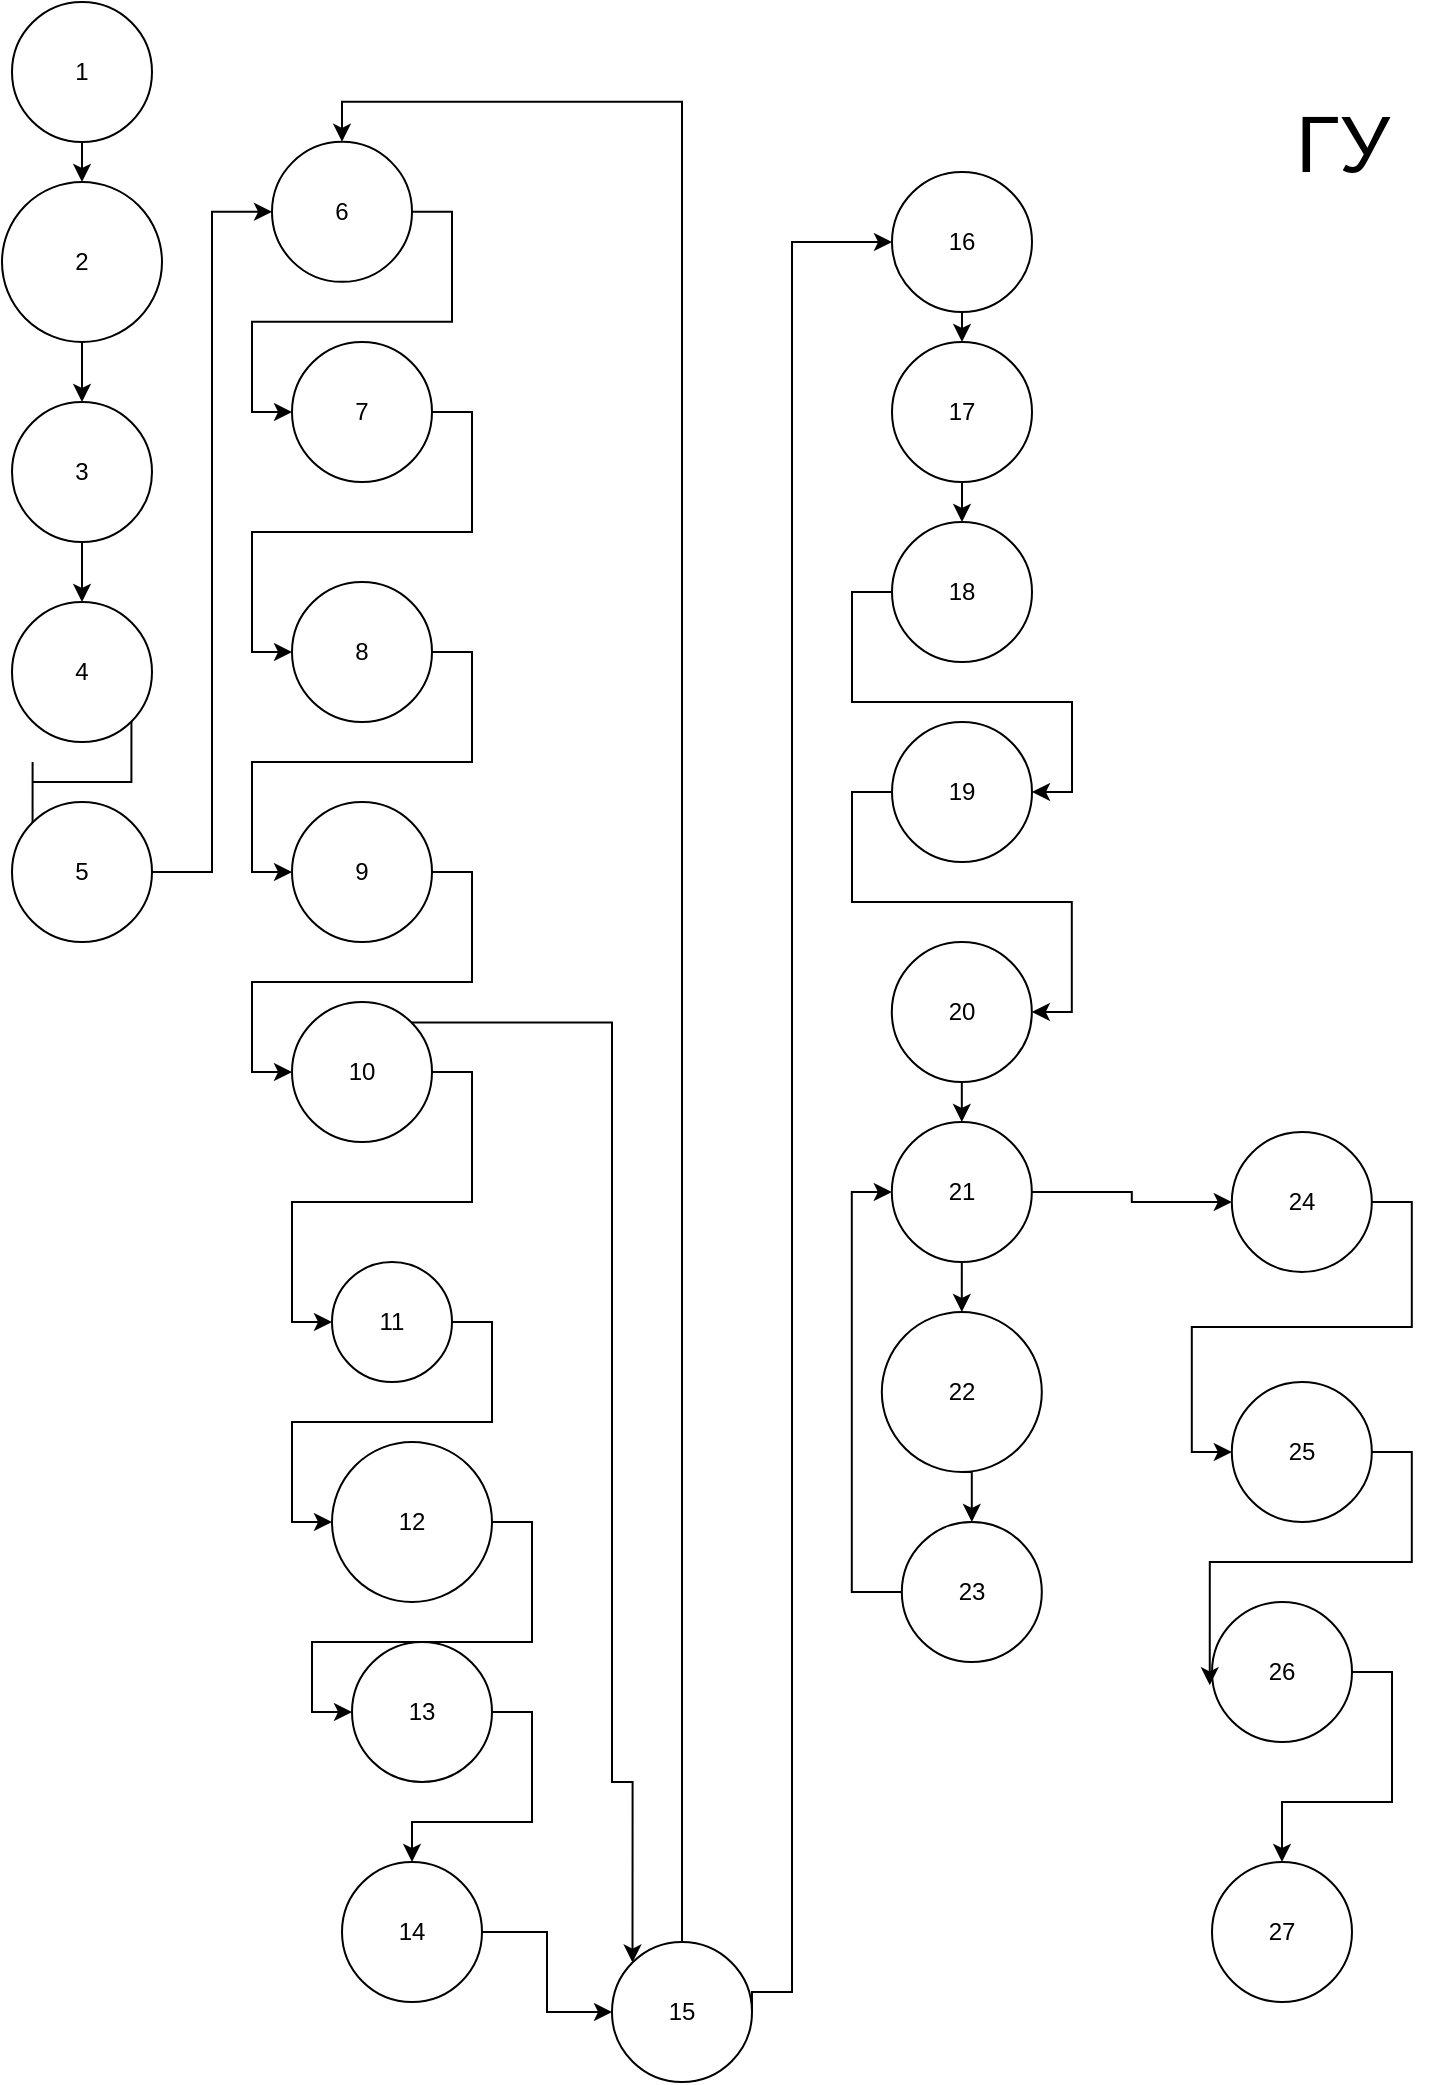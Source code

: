 <mxfile version="24.2.5" type="device" pages="4">
  <diagram name="ГУ" id="ugK82E-Oeq2IcZL6EhHe">
    <mxGraphModel dx="1590" dy="1095" grid="1" gridSize="10" guides="1" tooltips="1" connect="1" arrows="1" fold="1" page="1" pageScale="1" pageWidth="827" pageHeight="1169" math="0" shadow="0">
      <root>
        <mxCell id="0" />
        <mxCell id="1" parent="0" />
        <mxCell id="3rQZfTDaemAV0bIE6EKv-32" style="edgeStyle=orthogonalEdgeStyle;rounded=0;orthogonalLoop=1;jettySize=auto;html=1;exitX=0.5;exitY=1;exitDx=0;exitDy=0;entryX=0.5;entryY=0;entryDx=0;entryDy=0;" parent="1" source="3rQZfTDaemAV0bIE6EKv-1" target="3rQZfTDaemAV0bIE6EKv-3" edge="1">
          <mxGeometry relative="1" as="geometry" />
        </mxCell>
        <mxCell id="3rQZfTDaemAV0bIE6EKv-1" value="1" style="ellipse;whiteSpace=wrap;html=1;aspect=fixed;" parent="1" vertex="1">
          <mxGeometry x="60" width="70" height="70" as="geometry" />
        </mxCell>
        <mxCell id="3rQZfTDaemAV0bIE6EKv-33" style="edgeStyle=orthogonalEdgeStyle;rounded=0;orthogonalLoop=1;jettySize=auto;html=1;exitX=0.5;exitY=1;exitDx=0;exitDy=0;" parent="1" source="3rQZfTDaemAV0bIE6EKv-3" target="3rQZfTDaemAV0bIE6EKv-4" edge="1">
          <mxGeometry relative="1" as="geometry" />
        </mxCell>
        <mxCell id="3rQZfTDaemAV0bIE6EKv-3" value="2" style="ellipse;whiteSpace=wrap;html=1;aspect=fixed;" parent="1" vertex="1">
          <mxGeometry x="55" y="90" width="80" height="80" as="geometry" />
        </mxCell>
        <mxCell id="3rQZfTDaemAV0bIE6EKv-34" style="edgeStyle=orthogonalEdgeStyle;rounded=0;orthogonalLoop=1;jettySize=auto;html=1;exitX=0.5;exitY=1;exitDx=0;exitDy=0;entryX=0.5;entryY=0;entryDx=0;entryDy=0;" parent="1" source="3rQZfTDaemAV0bIE6EKv-4" target="3rQZfTDaemAV0bIE6EKv-5" edge="1">
          <mxGeometry relative="1" as="geometry" />
        </mxCell>
        <mxCell id="3rQZfTDaemAV0bIE6EKv-4" value="3" style="ellipse;whiteSpace=wrap;html=1;aspect=fixed;" parent="1" vertex="1">
          <mxGeometry x="60" y="200" width="70" height="70" as="geometry" />
        </mxCell>
        <mxCell id="3rQZfTDaemAV0bIE6EKv-35" style="edgeStyle=orthogonalEdgeStyle;rounded=0;orthogonalLoop=1;jettySize=auto;html=1;exitX=1;exitY=0;exitDx=0;exitDy=0;entryX=0;entryY=1;entryDx=0;entryDy=0;" parent="1" source="3rQZfTDaemAV0bIE6EKv-5" target="3rQZfTDaemAV0bIE6EKv-6" edge="1">
          <mxGeometry relative="1" as="geometry" />
        </mxCell>
        <mxCell id="3rQZfTDaemAV0bIE6EKv-5" value="4" style="ellipse;whiteSpace=wrap;html=1;aspect=fixed;" parent="1" vertex="1">
          <mxGeometry x="60" y="300" width="70" height="70" as="geometry" />
        </mxCell>
        <mxCell id="3rQZfTDaemAV0bIE6EKv-36" style="edgeStyle=orthogonalEdgeStyle;rounded=0;orthogonalLoop=1;jettySize=auto;html=1;exitX=1;exitY=0.5;exitDx=0;exitDy=0;entryX=0;entryY=0.5;entryDx=0;entryDy=0;" parent="1" source="3rQZfTDaemAV0bIE6EKv-6" target="3rQZfTDaemAV0bIE6EKv-7" edge="1">
          <mxGeometry relative="1" as="geometry" />
        </mxCell>
        <mxCell id="3rQZfTDaemAV0bIE6EKv-6" value="5" style="ellipse;whiteSpace=wrap;html=1;aspect=fixed;" parent="1" vertex="1">
          <mxGeometry x="60" y="400" width="70" height="70" as="geometry" />
        </mxCell>
        <mxCell id="3rQZfTDaemAV0bIE6EKv-47" style="edgeStyle=orthogonalEdgeStyle;rounded=0;orthogonalLoop=1;jettySize=auto;html=1;exitX=1;exitY=0.5;exitDx=0;exitDy=0;entryX=0;entryY=0.5;entryDx=0;entryDy=0;" parent="1" source="3rQZfTDaemAV0bIE6EKv-7" target="3rQZfTDaemAV0bIE6EKv-8" edge="1">
          <mxGeometry relative="1" as="geometry" />
        </mxCell>
        <mxCell id="3rQZfTDaemAV0bIE6EKv-7" value="6" style="ellipse;whiteSpace=wrap;html=1;aspect=fixed;" parent="1" vertex="1">
          <mxGeometry x="190" y="69.92" width="70" height="70" as="geometry" />
        </mxCell>
        <mxCell id="3rQZfTDaemAV0bIE6EKv-38" style="edgeStyle=orthogonalEdgeStyle;rounded=0;orthogonalLoop=1;jettySize=auto;html=1;exitX=1;exitY=0.5;exitDx=0;exitDy=0;entryX=0;entryY=0.5;entryDx=0;entryDy=0;" parent="1" source="3rQZfTDaemAV0bIE6EKv-8" target="3rQZfTDaemAV0bIE6EKv-9" edge="1">
          <mxGeometry relative="1" as="geometry" />
        </mxCell>
        <mxCell id="3rQZfTDaemAV0bIE6EKv-8" value="7" style="ellipse;whiteSpace=wrap;html=1;aspect=fixed;" parent="1" vertex="1">
          <mxGeometry x="200" y="170" width="70" height="70" as="geometry" />
        </mxCell>
        <mxCell id="3rQZfTDaemAV0bIE6EKv-39" style="edgeStyle=orthogonalEdgeStyle;rounded=0;orthogonalLoop=1;jettySize=auto;html=1;exitX=1;exitY=0.5;exitDx=0;exitDy=0;entryX=0;entryY=0.5;entryDx=0;entryDy=0;" parent="1" source="3rQZfTDaemAV0bIE6EKv-9" target="3rQZfTDaemAV0bIE6EKv-10" edge="1">
          <mxGeometry relative="1" as="geometry" />
        </mxCell>
        <mxCell id="3rQZfTDaemAV0bIE6EKv-9" value="8" style="ellipse;whiteSpace=wrap;html=1;aspect=fixed;" parent="1" vertex="1">
          <mxGeometry x="200" y="290" width="70" height="70" as="geometry" />
        </mxCell>
        <mxCell id="3rQZfTDaemAV0bIE6EKv-40" style="edgeStyle=orthogonalEdgeStyle;rounded=0;orthogonalLoop=1;jettySize=auto;html=1;exitX=1;exitY=0.5;exitDx=0;exitDy=0;entryX=0;entryY=0.5;entryDx=0;entryDy=0;" parent="1" source="3rQZfTDaemAV0bIE6EKv-10" target="3rQZfTDaemAV0bIE6EKv-11" edge="1">
          <mxGeometry relative="1" as="geometry" />
        </mxCell>
        <mxCell id="3rQZfTDaemAV0bIE6EKv-10" value="9&lt;span style=&quot;color: rgba(0, 0, 0, 0); font-family: monospace; font-size: 0px; text-align: start; text-wrap: nowrap;&quot;&gt;%3CmxGraphModel%3E%3Croot%3E%3CmxCell%20id%3D%220%22%2F%3E%3CmxCell%20id%3D%221%22%20parent%3D%220%22%2F%3E%3CmxCell%20id%3D%222%22%20value%3D%221%22%20style%3D%22ellipse%3BwhiteSpace%3Dwrap%3Bhtml%3D1%3Baspect%3Dfixed%3B%22%20vertex%3D%221%22%20parent%3D%221%22%3E%3CmxGeometry%20x%3D%2270%22%20y%3D%2250%22%20width%3D%2270%22%20height%3D%2270%22%20as%3D%22geometry%22%2F%3E%3C%2FmxCell%3E%3C%2Froot%3E%3C%2FmxGraphModel%3E&lt;/span&gt;" style="ellipse;whiteSpace=wrap;html=1;aspect=fixed;" parent="1" vertex="1">
          <mxGeometry x="200" y="400" width="70" height="70" as="geometry" />
        </mxCell>
        <mxCell id="3rQZfTDaemAV0bIE6EKv-41" style="edgeStyle=orthogonalEdgeStyle;rounded=0;orthogonalLoop=1;jettySize=auto;html=1;exitX=1;exitY=0.5;exitDx=0;exitDy=0;entryX=0;entryY=0.5;entryDx=0;entryDy=0;" parent="1" source="3rQZfTDaemAV0bIE6EKv-11" target="3rQZfTDaemAV0bIE6EKv-12" edge="1">
          <mxGeometry relative="1" as="geometry" />
        </mxCell>
        <mxCell id="3rQZfTDaemAV0bIE6EKv-46" style="edgeStyle=orthogonalEdgeStyle;rounded=0;orthogonalLoop=1;jettySize=auto;html=1;exitX=1;exitY=0;exitDx=0;exitDy=0;entryX=0;entryY=0;entryDx=0;entryDy=0;" parent="1" source="3rQZfTDaemAV0bIE6EKv-11" target="3rQZfTDaemAV0bIE6EKv-16" edge="1">
          <mxGeometry relative="1" as="geometry">
            <Array as="points">
              <mxPoint x="360" y="510" />
              <mxPoint x="360" y="890" />
              <mxPoint x="370" y="890" />
            </Array>
          </mxGeometry>
        </mxCell>
        <mxCell id="3rQZfTDaemAV0bIE6EKv-11" value="10" style="ellipse;whiteSpace=wrap;html=1;aspect=fixed;" parent="1" vertex="1">
          <mxGeometry x="200" y="500" width="70" height="70" as="geometry" />
        </mxCell>
        <mxCell id="3rQZfTDaemAV0bIE6EKv-42" style="edgeStyle=orthogonalEdgeStyle;rounded=0;orthogonalLoop=1;jettySize=auto;html=1;exitX=1;exitY=0.5;exitDx=0;exitDy=0;entryX=0;entryY=0.5;entryDx=0;entryDy=0;" parent="1" source="3rQZfTDaemAV0bIE6EKv-12" target="3rQZfTDaemAV0bIE6EKv-13" edge="1">
          <mxGeometry relative="1" as="geometry" />
        </mxCell>
        <mxCell id="3rQZfTDaemAV0bIE6EKv-12" value="11" style="ellipse;whiteSpace=wrap;html=1;aspect=fixed;" parent="1" vertex="1">
          <mxGeometry x="220" y="630" width="60" height="60" as="geometry" />
        </mxCell>
        <mxCell id="3rQZfTDaemAV0bIE6EKv-43" style="edgeStyle=orthogonalEdgeStyle;rounded=0;orthogonalLoop=1;jettySize=auto;html=1;exitX=1;exitY=0.5;exitDx=0;exitDy=0;entryX=0;entryY=0.5;entryDx=0;entryDy=0;" parent="1" source="3rQZfTDaemAV0bIE6EKv-13" target="3rQZfTDaemAV0bIE6EKv-14" edge="1">
          <mxGeometry relative="1" as="geometry" />
        </mxCell>
        <mxCell id="3rQZfTDaemAV0bIE6EKv-13" value="12" style="ellipse;whiteSpace=wrap;html=1;aspect=fixed;" parent="1" vertex="1">
          <mxGeometry x="220" y="720" width="80" height="80" as="geometry" />
        </mxCell>
        <mxCell id="3rQZfTDaemAV0bIE6EKv-44" style="edgeStyle=orthogonalEdgeStyle;rounded=0;orthogonalLoop=1;jettySize=auto;html=1;exitX=1;exitY=0.5;exitDx=0;exitDy=0;" parent="1" source="3rQZfTDaemAV0bIE6EKv-14" target="3rQZfTDaemAV0bIE6EKv-15" edge="1">
          <mxGeometry relative="1" as="geometry" />
        </mxCell>
        <mxCell id="3rQZfTDaemAV0bIE6EKv-14" value="13" style="ellipse;whiteSpace=wrap;html=1;aspect=fixed;" parent="1" vertex="1">
          <mxGeometry x="230" y="820" width="70" height="70" as="geometry" />
        </mxCell>
        <mxCell id="3rQZfTDaemAV0bIE6EKv-45" style="edgeStyle=orthogonalEdgeStyle;rounded=0;orthogonalLoop=1;jettySize=auto;html=1;exitX=1;exitY=0.5;exitDx=0;exitDy=0;entryX=0;entryY=0.5;entryDx=0;entryDy=0;" parent="1" source="3rQZfTDaemAV0bIE6EKv-15" target="3rQZfTDaemAV0bIE6EKv-16" edge="1">
          <mxGeometry relative="1" as="geometry" />
        </mxCell>
        <mxCell id="3rQZfTDaemAV0bIE6EKv-15" value="14" style="ellipse;whiteSpace=wrap;html=1;aspect=fixed;" parent="1" vertex="1">
          <mxGeometry x="225" y="930" width="70" height="70" as="geometry" />
        </mxCell>
        <mxCell id="3rQZfTDaemAV0bIE6EKv-48" style="edgeStyle=orthogonalEdgeStyle;rounded=0;orthogonalLoop=1;jettySize=auto;html=1;exitX=0.5;exitY=0;exitDx=0;exitDy=0;entryX=0.5;entryY=0;entryDx=0;entryDy=0;" parent="1" source="3rQZfTDaemAV0bIE6EKv-16" target="3rQZfTDaemAV0bIE6EKv-7" edge="1">
          <mxGeometry relative="1" as="geometry" />
        </mxCell>
        <mxCell id="3rQZfTDaemAV0bIE6EKv-49" style="edgeStyle=orthogonalEdgeStyle;rounded=0;orthogonalLoop=1;jettySize=auto;html=1;exitX=1;exitY=0.5;exitDx=0;exitDy=0;entryX=0;entryY=0.5;entryDx=0;entryDy=0;" parent="1" source="3rQZfTDaemAV0bIE6EKv-16" target="3rQZfTDaemAV0bIE6EKv-17" edge="1">
          <mxGeometry relative="1" as="geometry">
            <Array as="points">
              <mxPoint x="430" y="995" />
              <mxPoint x="450" y="995" />
              <mxPoint x="450" y="120" />
            </Array>
          </mxGeometry>
        </mxCell>
        <mxCell id="3rQZfTDaemAV0bIE6EKv-16" value="15" style="ellipse;whiteSpace=wrap;html=1;aspect=fixed;" parent="1" vertex="1">
          <mxGeometry x="360" y="970" width="70" height="70" as="geometry" />
        </mxCell>
        <mxCell id="3rQZfTDaemAV0bIE6EKv-50" style="edgeStyle=orthogonalEdgeStyle;rounded=0;orthogonalLoop=1;jettySize=auto;html=1;exitX=0.5;exitY=1;exitDx=0;exitDy=0;entryX=0.5;entryY=0;entryDx=0;entryDy=0;" parent="1" source="3rQZfTDaemAV0bIE6EKv-17" target="3rQZfTDaemAV0bIE6EKv-18" edge="1">
          <mxGeometry relative="1" as="geometry" />
        </mxCell>
        <mxCell id="3rQZfTDaemAV0bIE6EKv-17" value="16" style="ellipse;whiteSpace=wrap;html=1;aspect=fixed;" parent="1" vertex="1">
          <mxGeometry x="500.0" y="85.0" width="70" height="70" as="geometry" />
        </mxCell>
        <mxCell id="3rQZfTDaemAV0bIE6EKv-51" style="edgeStyle=orthogonalEdgeStyle;rounded=0;orthogonalLoop=1;jettySize=auto;html=1;exitX=0.5;exitY=1;exitDx=0;exitDy=0;entryX=0.5;entryY=0;entryDx=0;entryDy=0;" parent="1" source="3rQZfTDaemAV0bIE6EKv-18" target="3rQZfTDaemAV0bIE6EKv-19" edge="1">
          <mxGeometry relative="1" as="geometry" />
        </mxCell>
        <mxCell id="3rQZfTDaemAV0bIE6EKv-18" value="17" style="ellipse;whiteSpace=wrap;html=1;aspect=fixed;" parent="1" vertex="1">
          <mxGeometry x="500.0" y="170" width="70" height="70" as="geometry" />
        </mxCell>
        <mxCell id="3rQZfTDaemAV0bIE6EKv-52" style="edgeStyle=orthogonalEdgeStyle;rounded=0;orthogonalLoop=1;jettySize=auto;html=1;exitX=0;exitY=0.5;exitDx=0;exitDy=0;entryX=1;entryY=0.5;entryDx=0;entryDy=0;" parent="1" source="3rQZfTDaemAV0bIE6EKv-19" target="3rQZfTDaemAV0bIE6EKv-20" edge="1">
          <mxGeometry relative="1" as="geometry" />
        </mxCell>
        <mxCell id="3rQZfTDaemAV0bIE6EKv-19" value="18" style="ellipse;whiteSpace=wrap;html=1;aspect=fixed;" parent="1" vertex="1">
          <mxGeometry x="500.0" y="260" width="70" height="70" as="geometry" />
        </mxCell>
        <mxCell id="3rQZfTDaemAV0bIE6EKv-53" style="edgeStyle=orthogonalEdgeStyle;rounded=0;orthogonalLoop=1;jettySize=auto;html=1;exitX=0;exitY=0.5;exitDx=0;exitDy=0;entryX=1;entryY=0.5;entryDx=0;entryDy=0;" parent="1" source="3rQZfTDaemAV0bIE6EKv-20" target="3rQZfTDaemAV0bIE6EKv-21" edge="1">
          <mxGeometry relative="1" as="geometry" />
        </mxCell>
        <mxCell id="3rQZfTDaemAV0bIE6EKv-20" value="19&lt;span style=&quot;color: rgba(0, 0, 0, 0); font-family: monospace; font-size: 0px; text-align: start; text-wrap: nowrap;&quot;&gt;%3CmxGraphModel%3E%3Croot%3E%3CmxCell%20id%3D%220%22%2F%3E%3CmxCell%20id%3D%221%22%20parent%3D%220%22%2F%3E%3CmxCell%20id%3D%222%22%20value%3D%221%22%20style%3D%22ellipse%3BwhiteSpace%3Dwrap%3Bhtml%3D1%3Baspect%3Dfixed%3B%22%20vertex%3D%221%22%20parent%3D%221%22%3E%3CmxGeometry%20x%3D%2270%22%20y%3D%2250%22%20width%3D%2270%22%20height%3D%2270%22%20as%3D%22geometry%22%2F%3E%3C%2FmxCell%3E%3C%2Froot%3E%3C%2FmxGraphModel%3E&lt;/span&gt;" style="ellipse;whiteSpace=wrap;html=1;aspect=fixed;" parent="1" vertex="1">
          <mxGeometry x="500.0" y="360" width="70" height="70" as="geometry" />
        </mxCell>
        <mxCell id="3rQZfTDaemAV0bIE6EKv-54" style="edgeStyle=orthogonalEdgeStyle;rounded=0;orthogonalLoop=1;jettySize=auto;html=1;exitX=0.5;exitY=1;exitDx=0;exitDy=0;entryX=0.5;entryY=0;entryDx=0;entryDy=0;" parent="1" source="3rQZfTDaemAV0bIE6EKv-21" target="3rQZfTDaemAV0bIE6EKv-22" edge="1">
          <mxGeometry relative="1" as="geometry" />
        </mxCell>
        <mxCell id="3rQZfTDaemAV0bIE6EKv-21" value="2&lt;span style=&quot;background-color: initial;&quot;&gt;0&lt;/span&gt;" style="ellipse;whiteSpace=wrap;html=1;aspect=fixed;" parent="1" vertex="1">
          <mxGeometry x="499.91" y="470" width="70" height="70" as="geometry" />
        </mxCell>
        <mxCell id="3rQZfTDaemAV0bIE6EKv-55" style="edgeStyle=orthogonalEdgeStyle;rounded=0;orthogonalLoop=1;jettySize=auto;html=1;exitX=0.5;exitY=1;exitDx=0;exitDy=0;" parent="1" source="3rQZfTDaemAV0bIE6EKv-22" target="3rQZfTDaemAV0bIE6EKv-23" edge="1">
          <mxGeometry relative="1" as="geometry" />
        </mxCell>
        <mxCell id="3rQZfTDaemAV0bIE6EKv-58" style="edgeStyle=orthogonalEdgeStyle;rounded=0;orthogonalLoop=1;jettySize=auto;html=1;exitX=1;exitY=0.5;exitDx=0;exitDy=0;" parent="1" source="3rQZfTDaemAV0bIE6EKv-22" target="3rQZfTDaemAV0bIE6EKv-25" edge="1">
          <mxGeometry relative="1" as="geometry" />
        </mxCell>
        <mxCell id="3rQZfTDaemAV0bIE6EKv-22" value="21" style="ellipse;whiteSpace=wrap;html=1;aspect=fixed;" parent="1" vertex="1">
          <mxGeometry x="499.91" y="560" width="70" height="70" as="geometry" />
        </mxCell>
        <mxCell id="3rQZfTDaemAV0bIE6EKv-56" style="edgeStyle=orthogonalEdgeStyle;rounded=0;orthogonalLoop=1;jettySize=auto;html=1;exitX=0.5;exitY=1;exitDx=0;exitDy=0;entryX=0.5;entryY=0;entryDx=0;entryDy=0;" parent="1" source="3rQZfTDaemAV0bIE6EKv-23" target="3rQZfTDaemAV0bIE6EKv-24" edge="1">
          <mxGeometry relative="1" as="geometry" />
        </mxCell>
        <mxCell id="3rQZfTDaemAV0bIE6EKv-23" value="22" style="ellipse;whiteSpace=wrap;html=1;aspect=fixed;" parent="1" vertex="1">
          <mxGeometry x="494.91" y="655" width="80" height="80" as="geometry" />
        </mxCell>
        <mxCell id="3rQZfTDaemAV0bIE6EKv-57" style="edgeStyle=orthogonalEdgeStyle;rounded=0;orthogonalLoop=1;jettySize=auto;html=1;exitX=0;exitY=0.5;exitDx=0;exitDy=0;entryX=0;entryY=0.5;entryDx=0;entryDy=0;" parent="1" source="3rQZfTDaemAV0bIE6EKv-24" target="3rQZfTDaemAV0bIE6EKv-22" edge="1">
          <mxGeometry relative="1" as="geometry" />
        </mxCell>
        <mxCell id="3rQZfTDaemAV0bIE6EKv-24" value="23" style="ellipse;whiteSpace=wrap;html=1;aspect=fixed;" parent="1" vertex="1">
          <mxGeometry x="504.91" y="760" width="70" height="70" as="geometry" />
        </mxCell>
        <mxCell id="3rQZfTDaemAV0bIE6EKv-59" style="edgeStyle=orthogonalEdgeStyle;rounded=0;orthogonalLoop=1;jettySize=auto;html=1;exitX=1;exitY=0.5;exitDx=0;exitDy=0;entryX=0;entryY=0.5;entryDx=0;entryDy=0;" parent="1" source="3rQZfTDaemAV0bIE6EKv-25" target="3rQZfTDaemAV0bIE6EKv-26" edge="1">
          <mxGeometry relative="1" as="geometry" />
        </mxCell>
        <mxCell id="3rQZfTDaemAV0bIE6EKv-25" value="24" style="ellipse;whiteSpace=wrap;html=1;aspect=fixed;" parent="1" vertex="1">
          <mxGeometry x="669.91" y="565" width="70" height="70" as="geometry" />
        </mxCell>
        <mxCell id="3rQZfTDaemAV0bIE6EKv-26" value="25" style="ellipse;whiteSpace=wrap;html=1;aspect=fixed;" parent="1" vertex="1">
          <mxGeometry x="669.91" y="690" width="70" height="70" as="geometry" />
        </mxCell>
        <mxCell id="3rQZfTDaemAV0bIE6EKv-61" style="edgeStyle=orthogonalEdgeStyle;rounded=0;orthogonalLoop=1;jettySize=auto;html=1;exitX=1;exitY=0.5;exitDx=0;exitDy=0;" parent="1" source="3rQZfTDaemAV0bIE6EKv-27" target="3rQZfTDaemAV0bIE6EKv-28" edge="1">
          <mxGeometry relative="1" as="geometry" />
        </mxCell>
        <mxCell id="3rQZfTDaemAV0bIE6EKv-27" value="26" style="ellipse;whiteSpace=wrap;html=1;aspect=fixed;" parent="1" vertex="1">
          <mxGeometry x="660" y="800" width="70" height="70" as="geometry" />
        </mxCell>
        <mxCell id="3rQZfTDaemAV0bIE6EKv-28" value="27" style="ellipse;whiteSpace=wrap;html=1;aspect=fixed;" parent="1" vertex="1">
          <mxGeometry x="660" y="930" width="70" height="70" as="geometry" />
        </mxCell>
        <mxCell id="3rQZfTDaemAV0bIE6EKv-60" style="edgeStyle=orthogonalEdgeStyle;rounded=0;orthogonalLoop=1;jettySize=auto;html=1;exitX=1;exitY=0.5;exitDx=0;exitDy=0;entryX=-0.016;entryY=0.595;entryDx=0;entryDy=0;entryPerimeter=0;" parent="1" source="3rQZfTDaemAV0bIE6EKv-26" target="3rQZfTDaemAV0bIE6EKv-27" edge="1">
          <mxGeometry relative="1" as="geometry" />
        </mxCell>
        <mxCell id="C5f7tuQHX21csSSXEdko-1" value="&lt;font style=&quot;font-size: 40px;&quot;&gt;ГУ&lt;/font&gt;" style="text;html=1;align=center;verticalAlign=middle;resizable=0;points=[];autosize=1;strokeColor=none;fillColor=none;" vertex="1" parent="1">
          <mxGeometry x="690" y="40" width="70" height="60" as="geometry" />
        </mxCell>
      </root>
    </mxGraphModel>
  </diagram>
  <diagram id="Dmtn8zUj1SzdXv8H1yFz" name="ИГ">
    <mxGraphModel dx="1735" dy="1195" grid="1" gridSize="10" guides="1" tooltips="1" connect="1" arrows="1" fold="1" page="1" pageScale="1" pageWidth="827" pageHeight="1169" math="0" shadow="0">
      <root>
        <mxCell id="0" />
        <mxCell id="1" parent="0" />
        <mxCell id="x_Lu6wWpHjOFr1CL_qaY-2" value="1" style="ellipse;whiteSpace=wrap;html=1;aspect=fixed;" parent="1" vertex="1">
          <mxGeometry x="20" y="50" width="70" height="70" as="geometry" />
        </mxCell>
        <mxCell id="x_Lu6wWpHjOFr1CL_qaY-59" style="edgeStyle=orthogonalEdgeStyle;rounded=0;orthogonalLoop=1;jettySize=auto;html=1;exitX=0.5;exitY=1;exitDx=0;exitDy=0;" parent="1" source="x_Lu6wWpHjOFr1CL_qaY-4" target="x_Lu6wWpHjOFr1CL_qaY-6" edge="1">
          <mxGeometry relative="1" as="geometry" />
        </mxCell>
        <mxCell id="x_Lu6wWpHjOFr1CL_qaY-60" value="t_beg" style="edgeLabel;html=1;align=center;verticalAlign=middle;resizable=0;points=[];" parent="x_Lu6wWpHjOFr1CL_qaY-59" vertex="1" connectable="0">
          <mxGeometry x="-0.288" y="2" relative="1" as="geometry">
            <mxPoint x="23" as="offset" />
          </mxGeometry>
        </mxCell>
        <mxCell id="x_Lu6wWpHjOFr1CL_qaY-4" value="2" style="ellipse;whiteSpace=wrap;html=1;aspect=fixed;" parent="1" vertex="1">
          <mxGeometry x="10" y="130" width="80" height="80" as="geometry" />
        </mxCell>
        <mxCell id="x_Lu6wWpHjOFr1CL_qaY-62" style="edgeStyle=orthogonalEdgeStyle;rounded=0;orthogonalLoop=1;jettySize=auto;html=1;exitX=0.5;exitY=1;exitDx=0;exitDy=0;entryX=0.5;entryY=0;entryDx=0;entryDy=0;" parent="1" source="x_Lu6wWpHjOFr1CL_qaY-6" target="x_Lu6wWpHjOFr1CL_qaY-8" edge="1">
          <mxGeometry relative="1" as="geometry" />
        </mxCell>
        <mxCell id="x_Lu6wWpHjOFr1CL_qaY-64" value="filename" style="edgeLabel;html=1;align=center;verticalAlign=middle;resizable=0;points=[];" parent="x_Lu6wWpHjOFr1CL_qaY-62" vertex="1" connectable="0">
          <mxGeometry x="-0.303" y="1" relative="1" as="geometry">
            <mxPoint as="offset" />
          </mxGeometry>
        </mxCell>
        <mxCell id="x_Lu6wWpHjOFr1CL_qaY-6" value="3" style="ellipse;whiteSpace=wrap;html=1;aspect=fixed;" parent="1" vertex="1">
          <mxGeometry x="15" y="240" width="70" height="70" as="geometry" />
        </mxCell>
        <mxCell id="x_Lu6wWpHjOFr1CL_qaY-8" value="4" style="ellipse;whiteSpace=wrap;html=1;aspect=fixed;" parent="1" vertex="1">
          <mxGeometry x="15" y="360" width="70" height="70" as="geometry" />
        </mxCell>
        <mxCell id="x_Lu6wWpHjOFr1CL_qaY-63" style="edgeStyle=orthogonalEdgeStyle;rounded=0;orthogonalLoop=1;jettySize=auto;html=1;exitX=1;exitY=0.5;exitDx=0;exitDy=0;" parent="1" source="x_Lu6wWpHjOFr1CL_qaY-10" target="x_Lu6wWpHjOFr1CL_qaY-12" edge="1">
          <mxGeometry relative="1" as="geometry" />
        </mxCell>
        <mxCell id="x_Lu6wWpHjOFr1CL_qaY-65" value="get_elem&lt;div&gt;&lt;br&gt;&lt;/div&gt;" style="edgeLabel;html=1;align=center;verticalAlign=middle;resizable=0;points=[];" parent="x_Lu6wWpHjOFr1CL_qaY-63" vertex="1" connectable="0">
          <mxGeometry x="-0.05" relative="1" as="geometry">
            <mxPoint y="-20" as="offset" />
          </mxGeometry>
        </mxCell>
        <mxCell id="x_Lu6wWpHjOFr1CL_qaY-75" style="edgeStyle=orthogonalEdgeStyle;rounded=0;orthogonalLoop=1;jettySize=auto;html=1;exitX=0.5;exitY=1;exitDx=0;exitDy=0;entryX=0;entryY=0.5;entryDx=0;entryDy=0;" parent="1" source="x_Lu6wWpHjOFr1CL_qaY-10" target="x_Lu6wWpHjOFr1CL_qaY-29" edge="1">
          <mxGeometry relative="1" as="geometry" />
        </mxCell>
        <mxCell id="x_Lu6wWpHjOFr1CL_qaY-76" value="get_elem" style="edgeLabel;html=1;align=center;verticalAlign=middle;resizable=0;points=[];" parent="x_Lu6wWpHjOFr1CL_qaY-75" vertex="1" connectable="0">
          <mxGeometry x="0.602" y="1" relative="1" as="geometry">
            <mxPoint as="offset" />
          </mxGeometry>
        </mxCell>
        <mxCell id="x_Lu6wWpHjOFr1CL_qaY-10" value="5" style="ellipse;whiteSpace=wrap;html=1;aspect=fixed;" parent="1" vertex="1">
          <mxGeometry x="140" y="30" width="70" height="70" as="geometry" />
        </mxCell>
        <mxCell id="x_Lu6wWpHjOFr1CL_qaY-12" value="6" style="ellipse;whiteSpace=wrap;html=1;aspect=fixed;" parent="1" vertex="1">
          <mxGeometry x="260" y="30" width="70" height="70" as="geometry" />
        </mxCell>
        <mxCell id="x_Lu6wWpHjOFr1CL_qaY-14" value="7" style="ellipse;whiteSpace=wrap;html=1;aspect=fixed;" parent="1" vertex="1">
          <mxGeometry x="140" y="200" width="70" height="70" as="geometry" />
        </mxCell>
        <mxCell id="x_Lu6wWpHjOFr1CL_qaY-68" style="edgeStyle=orthogonalEdgeStyle;rounded=0;orthogonalLoop=1;jettySize=auto;html=1;exitX=1;exitY=0.5;exitDx=0;exitDy=0;entryX=0;entryY=0.5;entryDx=0;entryDy=0;" parent="1" source="x_Lu6wWpHjOFr1CL_qaY-16" target="x_Lu6wWpHjOFr1CL_qaY-18" edge="1">
          <mxGeometry relative="1" as="geometry" />
        </mxCell>
        <mxCell id="x_Lu6wWpHjOFr1CL_qaY-69" value="t_beg" style="edgeLabel;html=1;align=center;verticalAlign=middle;resizable=0;points=[];" parent="x_Lu6wWpHjOFr1CL_qaY-68" vertex="1" connectable="0">
          <mxGeometry x="-0.131" y="-2" relative="1" as="geometry">
            <mxPoint as="offset" />
          </mxGeometry>
        </mxCell>
        <mxCell id="x_Lu6wWpHjOFr1CL_qaY-95" style="edgeStyle=orthogonalEdgeStyle;rounded=0;orthogonalLoop=1;jettySize=auto;html=1;exitX=0.5;exitY=0;exitDx=0;exitDy=0;entryX=0;entryY=0.5;entryDx=0;entryDy=0;" parent="1" source="x_Lu6wWpHjOFr1CL_qaY-16" target="x_Lu6wWpHjOFr1CL_qaY-52" edge="1">
          <mxGeometry relative="1" as="geometry" />
        </mxCell>
        <mxCell id="x_Lu6wWpHjOFr1CL_qaY-96" value="t_beg&lt;div&gt;&lt;br&gt;&lt;/div&gt;" style="edgeLabel;html=1;align=center;verticalAlign=middle;resizable=0;points=[];" parent="x_Lu6wWpHjOFr1CL_qaY-95" vertex="1" connectable="0">
          <mxGeometry x="0.86" y="3" relative="1" as="geometry">
            <mxPoint as="offset" />
          </mxGeometry>
        </mxCell>
        <mxCell id="x_Lu6wWpHjOFr1CL_qaY-16" value="8" style="ellipse;whiteSpace=wrap;html=1;aspect=fixed;" parent="1" vertex="1">
          <mxGeometry x="280" y="1000" width="70" height="70" as="geometry" />
        </mxCell>
        <mxCell id="x_Lu6wWpHjOFr1CL_qaY-17" style="edgeStyle=orthogonalEdgeStyle;rounded=0;orthogonalLoop=1;jettySize=auto;html=1;exitX=1;exitY=0.5;exitDx=0;exitDy=0;entryX=0;entryY=0.5;entryDx=0;entryDy=0;" parent="1" source="x_Lu6wWpHjOFr1CL_qaY-18" target="x_Lu6wWpHjOFr1CL_qaY-21" edge="1">
          <mxGeometry relative="1" as="geometry" />
        </mxCell>
        <mxCell id="x_Lu6wWpHjOFr1CL_qaY-70" value="filename" style="edgeLabel;html=1;align=center;verticalAlign=middle;resizable=0;points=[];" parent="x_Lu6wWpHjOFr1CL_qaY-17" vertex="1" connectable="0">
          <mxGeometry x="0.269" y="-2" relative="1" as="geometry">
            <mxPoint as="offset" />
          </mxGeometry>
        </mxCell>
        <mxCell id="x_Lu6wWpHjOFr1CL_qaY-18" value="9&lt;span style=&quot;color: rgba(0, 0, 0, 0); font-family: monospace; font-size: 0px; text-align: start; text-wrap: nowrap;&quot;&gt;%3CmxGraphModel%3E%3Croot%3E%3CmxCell%20id%3D%220%22%2F%3E%3CmxCell%20id%3D%221%22%20parent%3D%220%22%2F%3E%3CmxCell%20id%3D%222%22%20value%3D%221%22%20style%3D%22ellipse%3BwhiteSpace%3Dwrap%3Bhtml%3D1%3Baspect%3Dfixed%3B%22%20vertex%3D%221%22%20parent%3D%221%22%3E%3CmxGeometry%20x%3D%2270%22%20y%3D%2250%22%20width%3D%2270%22%20height%3D%2270%22%20as%3D%22geometry%22%2F%3E%3C%2FmxCell%3E%3C%2Froot%3E%3C%2FmxGraphModel%3E&lt;/span&gt;" style="ellipse;whiteSpace=wrap;html=1;aspect=fixed;" parent="1" vertex="1">
          <mxGeometry x="420" y="1000" width="70" height="70" as="geometry" />
        </mxCell>
        <mxCell id="x_Lu6wWpHjOFr1CL_qaY-21" value="10" style="ellipse;whiteSpace=wrap;html=1;aspect=fixed;" parent="1" vertex="1">
          <mxGeometry x="550" y="1005" width="70" height="70" as="geometry" />
        </mxCell>
        <mxCell id="x_Lu6wWpHjOFr1CL_qaY-23" value="11" style="ellipse;whiteSpace=wrap;html=1;aspect=fixed;" parent="1" vertex="1">
          <mxGeometry x="385" y="120" width="70" height="70" as="geometry" />
        </mxCell>
        <mxCell id="x_Lu6wWpHjOFr1CL_qaY-24" style="edgeStyle=orthogonalEdgeStyle;rounded=0;orthogonalLoop=1;jettySize=auto;html=1;exitX=0.5;exitY=1;exitDx=0;exitDy=0;entryX=0.5;entryY=0;entryDx=0;entryDy=0;" parent="1" source="x_Lu6wWpHjOFr1CL_qaY-71" target="x_Lu6wWpHjOFr1CL_qaY-27" edge="1">
          <mxGeometry relative="1" as="geometry">
            <Array as="points">
              <mxPoint x="610" y="90" />
              <mxPoint x="610" y="125" />
            </Array>
          </mxGeometry>
        </mxCell>
        <mxCell id="x_Lu6wWpHjOFr1CL_qaY-81" style="edgeStyle=orthogonalEdgeStyle;rounded=0;orthogonalLoop=1;jettySize=auto;html=1;exitX=0.5;exitY=1;exitDx=0;exitDy=0;entryX=0;entryY=0.5;entryDx=0;entryDy=0;" parent="1" source="x_Lu6wWpHjOFr1CL_qaY-25" target="x_Lu6wWpHjOFr1CL_qaY-40" edge="1">
          <mxGeometry relative="1" as="geometry" />
        </mxCell>
        <mxCell id="x_Lu6wWpHjOFr1CL_qaY-89" value="ind_group" style="edgeLabel;html=1;align=center;verticalAlign=middle;resizable=0;points=[];" parent="x_Lu6wWpHjOFr1CL_qaY-81" vertex="1" connectable="0">
          <mxGeometry x="0.108" y="1" relative="1" as="geometry">
            <mxPoint as="offset" />
          </mxGeometry>
        </mxCell>
        <mxCell id="x_Lu6wWpHjOFr1CL_qaY-82" style="edgeStyle=orthogonalEdgeStyle;rounded=0;orthogonalLoop=1;jettySize=auto;html=1;exitX=0.5;exitY=1;exitDx=0;exitDy=0;entryX=0;entryY=0.5;entryDx=0;entryDy=0;" parent="1" source="x_Lu6wWpHjOFr1CL_qaY-25" target="x_Lu6wWpHjOFr1CL_qaY-45" edge="1">
          <mxGeometry relative="1" as="geometry" />
        </mxCell>
        <mxCell id="x_Lu6wWpHjOFr1CL_qaY-90" value="ind_group" style="edgeLabel;html=1;align=center;verticalAlign=middle;resizable=0;points=[];" parent="x_Lu6wWpHjOFr1CL_qaY-82" vertex="1" connectable="0">
          <mxGeometry x="0.531" y="-1" relative="1" as="geometry">
            <mxPoint as="offset" />
          </mxGeometry>
        </mxCell>
        <mxCell id="x_Lu6wWpHjOFr1CL_qaY-25" value="12" style="ellipse;whiteSpace=wrap;html=1;aspect=fixed;" parent="1" vertex="1">
          <mxGeometry x="470" y="120" width="80" height="80" as="geometry" />
        </mxCell>
        <mxCell id="x_Lu6wWpHjOFr1CL_qaY-27" value="13" style="ellipse;whiteSpace=wrap;html=1;aspect=fixed;" parent="1" vertex="1">
          <mxGeometry x="580" y="130" width="70" height="70" as="geometry" />
        </mxCell>
        <mxCell id="x_Lu6wWpHjOFr1CL_qaY-29" value="14" style="ellipse;whiteSpace=wrap;html=1;aspect=fixed;" parent="1" vertex="1">
          <mxGeometry x="240" y="120" width="70" height="70" as="geometry" />
        </mxCell>
        <mxCell id="x_Lu6wWpHjOFr1CL_qaY-32" value="15" style="ellipse;whiteSpace=wrap;html=1;aspect=fixed;" parent="1" vertex="1">
          <mxGeometry x="230" y="200" width="70" height="70" as="geometry" />
        </mxCell>
        <mxCell id="x_Lu6wWpHjOFr1CL_qaY-33" style="edgeStyle=orthogonalEdgeStyle;rounded=0;orthogonalLoop=1;jettySize=auto;html=1;exitX=0.5;exitY=1;exitDx=0;exitDy=0;entryX=0.5;entryY=0;entryDx=0;entryDy=0;" parent="1" source="x_Lu6wWpHjOFr1CL_qaY-34" target="x_Lu6wWpHjOFr1CL_qaY-36" edge="1">
          <mxGeometry relative="1" as="geometry" />
        </mxCell>
        <mxCell id="x_Lu6wWpHjOFr1CL_qaY-77" value="filename" style="edgeLabel;html=1;align=center;verticalAlign=middle;resizable=0;points=[];" parent="x_Lu6wWpHjOFr1CL_qaY-33" vertex="1" connectable="0">
          <mxGeometry x="-0.026" y="4" relative="1" as="geometry">
            <mxPoint as="offset" />
          </mxGeometry>
        </mxCell>
        <mxCell id="x_Lu6wWpHjOFr1CL_qaY-34" value="16" style="ellipse;whiteSpace=wrap;html=1;aspect=fixed;" parent="1" vertex="1">
          <mxGeometry x="180" y="595" width="70" height="70" as="geometry" />
        </mxCell>
        <mxCell id="x_Lu6wWpHjOFr1CL_qaY-35" style="edgeStyle=orthogonalEdgeStyle;rounded=0;orthogonalLoop=1;jettySize=auto;html=1;exitX=0.5;exitY=1;exitDx=0;exitDy=0;entryX=0.5;entryY=0;entryDx=0;entryDy=0;" parent="1" source="x_Lu6wWpHjOFr1CL_qaY-36" target="x_Lu6wWpHjOFr1CL_qaY-38" edge="1">
          <mxGeometry relative="1" as="geometry" />
        </mxCell>
        <mxCell id="x_Lu6wWpHjOFr1CL_qaY-78" value="f" style="edgeLabel;html=1;align=center;verticalAlign=middle;resizable=0;points=[];" parent="x_Lu6wWpHjOFr1CL_qaY-35" vertex="1" connectable="0">
          <mxGeometry x="-0.333" y="-3" relative="1" as="geometry">
            <mxPoint as="offset" />
          </mxGeometry>
        </mxCell>
        <mxCell id="x_Lu6wWpHjOFr1CL_qaY-85" style="edgeStyle=orthogonalEdgeStyle;rounded=0;orthogonalLoop=1;jettySize=auto;html=1;exitX=0;exitY=0.5;exitDx=0;exitDy=0;entryX=0;entryY=0.5;entryDx=0;entryDy=0;" parent="1" source="x_Lu6wWpHjOFr1CL_qaY-36" target="x_Lu6wWpHjOFr1CL_qaY-49" edge="1">
          <mxGeometry relative="1" as="geometry">
            <Array as="points">
              <mxPoint x="160" y="740" />
              <mxPoint x="160" y="560" />
              <mxPoint x="510" y="560" />
              <mxPoint x="510" y="755" />
            </Array>
          </mxGeometry>
        </mxCell>
        <mxCell id="x_Lu6wWpHjOFr1CL_qaY-86" value="f" style="edgeLabel;html=1;align=center;verticalAlign=middle;resizable=0;points=[];" parent="x_Lu6wWpHjOFr1CL_qaY-85" vertex="1" connectable="0">
          <mxGeometry x="0.17" y="-3" relative="1" as="geometry">
            <mxPoint y="-1" as="offset" />
          </mxGeometry>
        </mxCell>
        <mxCell id="x_Lu6wWpHjOFr1CL_qaY-91" style="edgeStyle=orthogonalEdgeStyle;rounded=0;orthogonalLoop=1;jettySize=auto;html=1;exitX=1;exitY=0.5;exitDx=0;exitDy=0;entryX=0;entryY=0.5;entryDx=0;entryDy=0;" parent="1" source="x_Lu6wWpHjOFr1CL_qaY-36" target="x_Lu6wWpHjOFr1CL_qaY-51" edge="1">
          <mxGeometry relative="1" as="geometry" />
        </mxCell>
        <mxCell id="x_Lu6wWpHjOFr1CL_qaY-92" value="f" style="edgeLabel;html=1;align=center;verticalAlign=middle;resizable=0;points=[];" parent="x_Lu6wWpHjOFr1CL_qaY-91" vertex="1" connectable="0">
          <mxGeometry x="-0.087" y="-1" relative="1" as="geometry">
            <mxPoint x="-1" as="offset" />
          </mxGeometry>
        </mxCell>
        <mxCell id="x_Lu6wWpHjOFr1CL_qaY-36" value="17" style="ellipse;whiteSpace=wrap;html=1;aspect=fixed;" parent="1" vertex="1">
          <mxGeometry x="180" y="705" width="70" height="70" as="geometry" />
        </mxCell>
        <mxCell id="x_Lu6wWpHjOFr1CL_qaY-38" value="18" style="ellipse;whiteSpace=wrap;html=1;aspect=fixed;" parent="1" vertex="1">
          <mxGeometry x="180" y="825" width="70" height="70" as="geometry" />
        </mxCell>
        <mxCell id="x_Lu6wWpHjOFr1CL_qaY-79" style="edgeStyle=orthogonalEdgeStyle;rounded=0;orthogonalLoop=1;jettySize=auto;html=1;exitX=0.5;exitY=1;exitDx=0;exitDy=0;entryX=0.5;entryY=0;entryDx=0;entryDy=0;" parent="1" source="x_Lu6wWpHjOFr1CL_qaY-40" target="x_Lu6wWpHjOFr1CL_qaY-42" edge="1">
          <mxGeometry relative="1" as="geometry" />
        </mxCell>
        <mxCell id="x_Lu6wWpHjOFr1CL_qaY-80" value="ssum" style="edgeLabel;html=1;align=center;verticalAlign=middle;resizable=0;points=[];" parent="x_Lu6wWpHjOFr1CL_qaY-79" vertex="1" connectable="0">
          <mxGeometry x="-0.01" y="-3" relative="1" as="geometry">
            <mxPoint as="offset" />
          </mxGeometry>
        </mxCell>
        <mxCell id="x_Lu6wWpHjOFr1CL_qaY-40" value="19&lt;span style=&quot;color: rgba(0, 0, 0, 0); font-family: monospace; font-size: 0px; text-align: start; text-wrap: nowrap;&quot;&gt;%3CmxGraphModel%3E%3Croot%3E%3CmxCell%20id%3D%220%22%2F%3E%3CmxCell%20id%3D%221%22%20parent%3D%220%22%2F%3E%3CmxCell%20id%3D%222%22%20value%3D%221%22%20style%3D%22ellipse%3BwhiteSpace%3Dwrap%3Bhtml%3D1%3Baspect%3Dfixed%3B%22%20vertex%3D%221%22%20parent%3D%221%22%3E%3CmxGeometry%20x%3D%2270%22%20y%3D%2250%22%20width%3D%2270%22%20height%3D%2270%22%20as%3D%22geometry%22%2F%3E%3C%2FmxCell%3E%3C%2Froot%3E%3C%2FmxGraphModel%3E&lt;/span&gt;" style="ellipse;whiteSpace=wrap;html=1;aspect=fixed;" parent="1" vertex="1">
          <mxGeometry x="570" y="240" width="70" height="70" as="geometry" />
        </mxCell>
        <mxCell id="x_Lu6wWpHjOFr1CL_qaY-41" style="edgeStyle=orthogonalEdgeStyle;rounded=0;orthogonalLoop=1;jettySize=auto;html=1;exitX=0.5;exitY=1;exitDx=0;exitDy=0;entryX=0.5;entryY=0;entryDx=0;entryDy=0;" parent="1" source="x_Lu6wWpHjOFr1CL_qaY-42" target="x_Lu6wWpHjOFr1CL_qaY-45" edge="1">
          <mxGeometry relative="1" as="geometry" />
        </mxCell>
        <mxCell id="x_Lu6wWpHjOFr1CL_qaY-42" value="2&lt;span style=&quot;background-color: initial;&quot;&gt;0&lt;/span&gt;" style="ellipse;whiteSpace=wrap;html=1;aspect=fixed;" parent="1" vertex="1">
          <mxGeometry x="570" y="360" width="70" height="70" as="geometry" />
        </mxCell>
        <mxCell id="x_Lu6wWpHjOFr1CL_qaY-45" value="21" style="ellipse;whiteSpace=wrap;html=1;aspect=fixed;" parent="1" vertex="1">
          <mxGeometry x="560" y="500" width="70" height="70" as="geometry" />
        </mxCell>
        <mxCell id="x_Lu6wWpHjOFr1CL_qaY-46" style="edgeStyle=orthogonalEdgeStyle;rounded=0;orthogonalLoop=1;jettySize=auto;html=1;exitX=0.5;exitY=1;exitDx=0;exitDy=0;entryX=0.5;entryY=0;entryDx=0;entryDy=0;" parent="1" source="x_Lu6wWpHjOFr1CL_qaY-47" target="x_Lu6wWpHjOFr1CL_qaY-49" edge="1">
          <mxGeometry relative="1" as="geometry" />
        </mxCell>
        <mxCell id="x_Lu6wWpHjOFr1CL_qaY-87" value="str" style="edgeLabel;html=1;align=center;verticalAlign=middle;resizable=0;points=[];" parent="x_Lu6wWpHjOFr1CL_qaY-46" vertex="1" connectable="0">
          <mxGeometry x="-0.037" relative="1" as="geometry">
            <mxPoint y="-1" as="offset" />
          </mxGeometry>
        </mxCell>
        <mxCell id="x_Lu6wWpHjOFr1CL_qaY-47" value="22" style="ellipse;whiteSpace=wrap;html=1;aspect=fixed;" parent="1" vertex="1">
          <mxGeometry x="555" y="595" width="80" height="80" as="geometry" />
        </mxCell>
        <mxCell id="x_Lu6wWpHjOFr1CL_qaY-49" value="23" style="ellipse;whiteSpace=wrap;html=1;aspect=fixed;" parent="1" vertex="1">
          <mxGeometry x="560" y="720" width="70" height="70" as="geometry" />
        </mxCell>
        <mxCell id="x_Lu6wWpHjOFr1CL_qaY-93" style="edgeStyle=orthogonalEdgeStyle;rounded=0;orthogonalLoop=1;jettySize=auto;html=1;exitX=0.5;exitY=1;exitDx=0;exitDy=0;" parent="1" source="x_Lu6wWpHjOFr1CL_qaY-51" target="x_Lu6wWpHjOFr1CL_qaY-52" edge="1">
          <mxGeometry relative="1" as="geometry" />
        </mxCell>
        <mxCell id="x_Lu6wWpHjOFr1CL_qaY-94" value="t_end" style="edgeLabel;html=1;align=center;verticalAlign=middle;resizable=0;points=[];" parent="x_Lu6wWpHjOFr1CL_qaY-93" vertex="1" connectable="0">
          <mxGeometry x="-0.156" y="-1" relative="1" as="geometry">
            <mxPoint as="offset" />
          </mxGeometry>
        </mxCell>
        <mxCell id="x_Lu6wWpHjOFr1CL_qaY-51" value="24" style="ellipse;whiteSpace=wrap;html=1;aspect=fixed;" parent="1" vertex="1">
          <mxGeometry x="380" y="715" width="70" height="70" as="geometry" />
        </mxCell>
        <mxCell id="x_Lu6wWpHjOFr1CL_qaY-98" style="edgeStyle=orthogonalEdgeStyle;rounded=0;orthogonalLoop=1;jettySize=auto;html=1;exitX=1;exitY=0.5;exitDx=0;exitDy=0;entryX=0;entryY=0.5;entryDx=0;entryDy=0;" parent="1" source="x_Lu6wWpHjOFr1CL_qaY-52" target="x_Lu6wWpHjOFr1CL_qaY-55" edge="1">
          <mxGeometry relative="1" as="geometry" />
        </mxCell>
        <mxCell id="x_Lu6wWpHjOFr1CL_qaY-52" value="26" style="ellipse;whiteSpace=wrap;html=1;aspect=fixed;" parent="1" vertex="1">
          <mxGeometry x="380" y="825" width="70" height="70" as="geometry" />
        </mxCell>
        <mxCell id="x_Lu6wWpHjOFr1CL_qaY-54" value="25" style="ellipse;whiteSpace=wrap;html=1;aspect=fixed;" parent="1" vertex="1">
          <mxGeometry x="740" y="135" width="70" height="70" as="geometry" />
        </mxCell>
        <mxCell id="x_Lu6wWpHjOFr1CL_qaY-55" value="27" style="ellipse;whiteSpace=wrap;html=1;aspect=fixed;" parent="1" vertex="1">
          <mxGeometry x="500" y="825" width="70" height="70" as="geometry" />
        </mxCell>
        <mxCell id="x_Lu6wWpHjOFr1CL_qaY-57" style="edgeStyle=orthogonalEdgeStyle;rounded=0;orthogonalLoop=1;jettySize=auto;html=1;exitX=0.5;exitY=0;exitDx=0;exitDy=0;entryX=1;entryY=0.5;entryDx=0;entryDy=0;" parent="1" source="x_Lu6wWpHjOFr1CL_qaY-2" target="x_Lu6wWpHjOFr1CL_qaY-2" edge="1">
          <mxGeometry relative="1" as="geometry" />
        </mxCell>
        <mxCell id="x_Lu6wWpHjOFr1CL_qaY-58" value="k" style="edgeLabel;html=1;align=center;verticalAlign=middle;resizable=0;points=[];" parent="x_Lu6wWpHjOFr1CL_qaY-57" vertex="1" connectable="0">
          <mxGeometry x="-0.125" y="2" relative="1" as="geometry">
            <mxPoint as="offset" />
          </mxGeometry>
        </mxCell>
        <mxCell id="x_Lu6wWpHjOFr1CL_qaY-72" style="edgeStyle=orthogonalEdgeStyle;rounded=0;orthogonalLoop=1;jettySize=auto;html=1;exitX=0.5;exitY=1;exitDx=0;exitDy=0;entryX=0.5;entryY=0;entryDx=0;entryDy=0;" parent="1" source="x_Lu6wWpHjOFr1CL_qaY-71" target="x_Lu6wWpHjOFr1CL_qaY-23" edge="1">
          <mxGeometry relative="1" as="geometry" />
        </mxCell>
        <mxCell id="x_Lu6wWpHjOFr1CL_qaY-73" style="edgeStyle=orthogonalEdgeStyle;rounded=0;orthogonalLoop=1;jettySize=auto;html=1;exitX=0.5;exitY=1;exitDx=0;exitDy=0;entryX=0.5;entryY=0;entryDx=0;entryDy=0;" parent="1" source="x_Lu6wWpHjOFr1CL_qaY-71" target="x_Lu6wWpHjOFr1CL_qaY-25" edge="1">
          <mxGeometry relative="1" as="geometry" />
        </mxCell>
        <mxCell id="x_Lu6wWpHjOFr1CL_qaY-71" value="q3 переменная" style="rounded=0;whiteSpace=wrap;html=1;" parent="1" vertex="1">
          <mxGeometry x="360" y="30" width="120" height="60" as="geometry" />
        </mxCell>
        <mxCell id="x_Lu6wWpHjOFr1CL_qaY-84" style="edgeStyle=orthogonalEdgeStyle;rounded=0;orthogonalLoop=1;jettySize=auto;html=1;exitX=0.5;exitY=1;exitDx=0;exitDy=0;entryX=1;entryY=0.5;entryDx=0;entryDy=0;" parent="1" source="x_Lu6wWpHjOFr1CL_qaY-45" target="x_Lu6wWpHjOFr1CL_qaY-45" edge="1">
          <mxGeometry relative="1" as="geometry" />
        </mxCell>
        <mxCell id="x_Lu6wWpHjOFr1CL_qaY-88" value="p" style="edgeLabel;html=1;align=center;verticalAlign=middle;resizable=0;points=[];" parent="x_Lu6wWpHjOFr1CL_qaY-84" vertex="1" connectable="0">
          <mxGeometry x="0.059" y="1" relative="1" as="geometry">
            <mxPoint y="1" as="offset" />
          </mxGeometry>
        </mxCell>
        <mxCell id="CDM_TOPTIyMJrl-EUQa1-1" value="&lt;font style=&quot;font-size: 40px;&quot;&gt;ИГ&lt;/font&gt;" style="text;html=1;align=center;verticalAlign=middle;resizable=0;points=[];autosize=1;strokeColor=none;fillColor=none;" vertex="1" parent="1">
          <mxGeometry x="690" y="40" width="70" height="60" as="geometry" />
        </mxCell>
      </root>
    </mxGraphModel>
  </diagram>
  <diagram id="f-vejNSJmnPR_nU-6Y0A" name="ОИ">
    <mxGraphModel dx="1122" dy="773" grid="1" gridSize="10" guides="1" tooltips="1" connect="1" arrows="1" fold="1" page="1" pageScale="1" pageWidth="827" pageHeight="1169" math="0" shadow="0">
      <root>
        <mxCell id="0" />
        <mxCell id="1" parent="0" />
        <mxCell id="OALl0PP9-j-6uH6hQlzI-1" style="edgeStyle=orthogonalEdgeStyle;rounded=0;orthogonalLoop=1;jettySize=auto;html=1;exitX=1;exitY=0.5;exitDx=0;exitDy=0;entryX=0;entryY=0.5;entryDx=0;entryDy=0;" parent="1" source="OALl0PP9-j-6uH6hQlzI-2" target="OALl0PP9-j-6uH6hQlzI-4" edge="1">
          <mxGeometry relative="1" as="geometry" />
        </mxCell>
        <mxCell id="OALl0PP9-j-6uH6hQlzI-67" style="edgeStyle=orthogonalEdgeStyle;rounded=0;orthogonalLoop=1;jettySize=auto;html=1;exitX=0.5;exitY=0;exitDx=0;exitDy=0;entryX=0.5;entryY=1;entryDx=0;entryDy=0;" parent="1" source="OALl0PP9-j-6uH6hQlzI-2" target="OALl0PP9-j-6uH6hQlzI-66" edge="1">
          <mxGeometry relative="1" as="geometry" />
        </mxCell>
        <mxCell id="OALl0PP9-j-6uH6hQlzI-2" value="1" style="ellipse;whiteSpace=wrap;html=1;aspect=fixed;" parent="1" vertex="1">
          <mxGeometry x="30" y="180" width="70" height="70" as="geometry" />
        </mxCell>
        <mxCell id="OALl0PP9-j-6uH6hQlzI-3" style="edgeStyle=orthogonalEdgeStyle;rounded=0;orthogonalLoop=1;jettySize=auto;html=1;exitX=1;exitY=0.5;exitDx=0;exitDy=0;" parent="1" source="OALl0PP9-j-6uH6hQlzI-4" target="OALl0PP9-j-6uH6hQlzI-6" edge="1">
          <mxGeometry relative="1" as="geometry" />
        </mxCell>
        <mxCell id="OALl0PP9-j-6uH6hQlzI-4" value="2" style="ellipse;whiteSpace=wrap;html=1;aspect=fixed;" parent="1" vertex="1">
          <mxGeometry x="130" y="175" width="80" height="80" as="geometry" />
        </mxCell>
        <mxCell id="OALl0PP9-j-6uH6hQlzI-5" style="edgeStyle=orthogonalEdgeStyle;rounded=0;orthogonalLoop=1;jettySize=auto;html=1;exitX=1;exitY=0.5;exitDx=0;exitDy=0;entryX=0;entryY=0.5;entryDx=0;entryDy=0;" parent="1" source="OALl0PP9-j-6uH6hQlzI-6" target="OALl0PP9-j-6uH6hQlzI-8" edge="1">
          <mxGeometry relative="1" as="geometry" />
        </mxCell>
        <mxCell id="OALl0PP9-j-6uH6hQlzI-6" value="3" style="ellipse;whiteSpace=wrap;html=1;aspect=fixed;" parent="1" vertex="1">
          <mxGeometry x="240" y="180" width="70" height="70" as="geometry" />
        </mxCell>
        <mxCell id="OALl0PP9-j-6uH6hQlzI-7" style="edgeStyle=orthogonalEdgeStyle;rounded=0;orthogonalLoop=1;jettySize=auto;html=1;exitX=1;exitY=0.5;exitDx=0;exitDy=0;entryX=0;entryY=0.5;entryDx=0;entryDy=0;" parent="1" source="OALl0PP9-j-6uH6hQlzI-8" target="OALl0PP9-j-6uH6hQlzI-10" edge="1">
          <mxGeometry relative="1" as="geometry" />
        </mxCell>
        <mxCell id="OALl0PP9-j-6uH6hQlzI-8" value="4" style="ellipse;whiteSpace=wrap;html=1;aspect=fixed;" parent="1" vertex="1">
          <mxGeometry x="330" y="180" width="70" height="70" as="geometry" />
        </mxCell>
        <mxCell id="OALl0PP9-j-6uH6hQlzI-9" style="edgeStyle=orthogonalEdgeStyle;rounded=0;orthogonalLoop=1;jettySize=auto;html=1;exitX=1;exitY=0.5;exitDx=0;exitDy=0;entryX=0;entryY=0.5;entryDx=0;entryDy=0;" parent="1" source="OALl0PP9-j-6uH6hQlzI-10" target="OALl0PP9-j-6uH6hQlzI-12" edge="1">
          <mxGeometry relative="1" as="geometry" />
        </mxCell>
        <mxCell id="OALl0PP9-j-6uH6hQlzI-10" value="5" style="ellipse;whiteSpace=wrap;html=1;aspect=fixed;" parent="1" vertex="1">
          <mxGeometry x="420" y="180" width="70" height="70" as="geometry" />
        </mxCell>
        <mxCell id="OALl0PP9-j-6uH6hQlzI-11" style="edgeStyle=orthogonalEdgeStyle;rounded=0;orthogonalLoop=1;jettySize=auto;html=1;exitX=1;exitY=0.5;exitDx=0;exitDy=0;entryX=0;entryY=0.5;entryDx=0;entryDy=0;" parent="1" source="OALl0PP9-j-6uH6hQlzI-12" target="OALl0PP9-j-6uH6hQlzI-14" edge="1">
          <mxGeometry relative="1" as="geometry" />
        </mxCell>
        <mxCell id="OALl0PP9-j-6uH6hQlzI-12" value="6" style="ellipse;whiteSpace=wrap;html=1;aspect=fixed;" parent="1" vertex="1">
          <mxGeometry x="520" y="180" width="70" height="70" as="geometry" />
        </mxCell>
        <mxCell id="OALl0PP9-j-6uH6hQlzI-13" style="edgeStyle=orthogonalEdgeStyle;rounded=0;orthogonalLoop=1;jettySize=auto;html=1;exitX=1;exitY=0.5;exitDx=0;exitDy=0;entryX=0;entryY=0.5;entryDx=0;entryDy=0;" parent="1" source="OALl0PP9-j-6uH6hQlzI-14" target="OALl0PP9-j-6uH6hQlzI-16" edge="1">
          <mxGeometry relative="1" as="geometry" />
        </mxCell>
        <mxCell id="OALl0PP9-j-6uH6hQlzI-14" value="7" style="ellipse;whiteSpace=wrap;html=1;aspect=fixed;" parent="1" vertex="1">
          <mxGeometry x="630" y="180" width="70" height="70" as="geometry" />
        </mxCell>
        <mxCell id="OALl0PP9-j-6uH6hQlzI-15" style="edgeStyle=orthogonalEdgeStyle;rounded=0;orthogonalLoop=1;jettySize=auto;html=1;exitX=1;exitY=0.5;exitDx=0;exitDy=0;entryX=0;entryY=0.5;entryDx=0;entryDy=0;" parent="1" source="OALl0PP9-j-6uH6hQlzI-16" target="OALl0PP9-j-6uH6hQlzI-18" edge="1">
          <mxGeometry relative="1" as="geometry" />
        </mxCell>
        <mxCell id="OALl0PP9-j-6uH6hQlzI-16" value="8" style="ellipse;whiteSpace=wrap;html=1;aspect=fixed;" parent="1" vertex="1">
          <mxGeometry x="720" y="185" width="70" height="70" as="geometry" />
        </mxCell>
        <mxCell id="OALl0PP9-j-6uH6hQlzI-17" style="edgeStyle=orthogonalEdgeStyle;rounded=0;orthogonalLoop=1;jettySize=auto;html=1;exitX=1;exitY=0.5;exitDx=0;exitDy=0;entryX=0;entryY=0.5;entryDx=0;entryDy=0;" parent="1" source="OALl0PP9-j-6uH6hQlzI-18" target="OALl0PP9-j-6uH6hQlzI-21" edge="1">
          <mxGeometry relative="1" as="geometry" />
        </mxCell>
        <mxCell id="OALl0PP9-j-6uH6hQlzI-18" value="9&lt;span style=&quot;color: rgba(0, 0, 0, 0); font-family: monospace; font-size: 0px; text-align: start; text-wrap: nowrap;&quot;&gt;%3CmxGraphModel%3E%3Croot%3E%3CmxCell%20id%3D%220%22%2F%3E%3CmxCell%20id%3D%221%22%20parent%3D%220%22%2F%3E%3CmxCell%20id%3D%222%22%20value%3D%221%22%20style%3D%22ellipse%3BwhiteSpace%3Dwrap%3Bhtml%3D1%3Baspect%3Dfixed%3B%22%20vertex%3D%221%22%20parent%3D%221%22%3E%3CmxGeometry%20x%3D%2270%22%20y%3D%2250%22%20width%3D%2270%22%20height%3D%2270%22%20as%3D%22geometry%22%2F%3E%3C%2FmxCell%3E%3C%2Froot%3E%3C%2FmxGraphModel%3E&lt;/span&gt;" style="ellipse;whiteSpace=wrap;html=1;aspect=fixed;" parent="1" vertex="1">
          <mxGeometry x="100" y="325" width="70" height="70" as="geometry" />
        </mxCell>
        <mxCell id="OALl0PP9-j-6uH6hQlzI-19" style="edgeStyle=orthogonalEdgeStyle;rounded=0;orthogonalLoop=1;jettySize=auto;html=1;exitX=1;exitY=0.5;exitDx=0;exitDy=0;entryX=0;entryY=0.5;entryDx=0;entryDy=0;" parent="1" source="OALl0PP9-j-6uH6hQlzI-21" target="OALl0PP9-j-6uH6hQlzI-23" edge="1">
          <mxGeometry relative="1" as="geometry" />
        </mxCell>
        <mxCell id="OALl0PP9-j-6uH6hQlzI-21" value="10" style="ellipse;whiteSpace=wrap;html=1;aspect=fixed;" parent="1" vertex="1">
          <mxGeometry x="190" y="325" width="70" height="70" as="geometry" />
        </mxCell>
        <mxCell id="OALl0PP9-j-6uH6hQlzI-22" style="edgeStyle=orthogonalEdgeStyle;rounded=0;orthogonalLoop=1;jettySize=auto;html=1;exitX=1;exitY=0.5;exitDx=0;exitDy=0;entryX=0;entryY=0.5;entryDx=0;entryDy=0;" parent="1" source="OALl0PP9-j-6uH6hQlzI-23" target="OALl0PP9-j-6uH6hQlzI-25" edge="1">
          <mxGeometry relative="1" as="geometry" />
        </mxCell>
        <mxCell id="OALl0PP9-j-6uH6hQlzI-23" value="11" style="ellipse;whiteSpace=wrap;html=1;aspect=fixed;" parent="1" vertex="1">
          <mxGeometry x="280" y="325" width="70" height="70" as="geometry" />
        </mxCell>
        <mxCell id="OALl0PP9-j-6uH6hQlzI-24" style="edgeStyle=orthogonalEdgeStyle;rounded=0;orthogonalLoop=1;jettySize=auto;html=1;exitX=1;exitY=0.5;exitDx=0;exitDy=0;entryX=0;entryY=0.5;entryDx=0;entryDy=0;" parent="1" source="OALl0PP9-j-6uH6hQlzI-25" target="OALl0PP9-j-6uH6hQlzI-27" edge="1">
          <mxGeometry relative="1" as="geometry" />
        </mxCell>
        <mxCell id="OALl0PP9-j-6uH6hQlzI-25" value="12" style="ellipse;whiteSpace=wrap;html=1;aspect=fixed;" parent="1" vertex="1">
          <mxGeometry x="370" y="320" width="80" height="80" as="geometry" />
        </mxCell>
        <mxCell id="OALl0PP9-j-6uH6hQlzI-26" style="edgeStyle=orthogonalEdgeStyle;rounded=0;orthogonalLoop=1;jettySize=auto;html=1;exitX=1;exitY=0.5;exitDx=0;exitDy=0;" parent="1" source="OALl0PP9-j-6uH6hQlzI-27" target="OALl0PP9-j-6uH6hQlzI-29" edge="1">
          <mxGeometry relative="1" as="geometry" />
        </mxCell>
        <mxCell id="OALl0PP9-j-6uH6hQlzI-27" value="13" style="ellipse;whiteSpace=wrap;html=1;aspect=fixed;" parent="1" vertex="1">
          <mxGeometry x="470" y="325" width="70" height="70" as="geometry" />
        </mxCell>
        <mxCell id="OALl0PP9-j-6uH6hQlzI-28" style="edgeStyle=orthogonalEdgeStyle;rounded=0;orthogonalLoop=1;jettySize=auto;html=1;exitX=1;exitY=0.5;exitDx=0;exitDy=0;entryX=0;entryY=0.5;entryDx=0;entryDy=0;" parent="1" source="OALl0PP9-j-6uH6hQlzI-29" target="OALl0PP9-j-6uH6hQlzI-32" edge="1">
          <mxGeometry relative="1" as="geometry" />
        </mxCell>
        <mxCell id="OALl0PP9-j-6uH6hQlzI-29" value="14" style="ellipse;whiteSpace=wrap;html=1;aspect=fixed;" parent="1" vertex="1">
          <mxGeometry x="570" y="325" width="70" height="70" as="geometry" />
        </mxCell>
        <mxCell id="OALl0PP9-j-6uH6hQlzI-31" style="edgeStyle=orthogonalEdgeStyle;rounded=0;orthogonalLoop=1;jettySize=auto;html=1;exitX=1;exitY=0.5;exitDx=0;exitDy=0;entryX=0;entryY=0.5;entryDx=0;entryDy=0;" parent="1" source="OALl0PP9-j-6uH6hQlzI-32" target="OALl0PP9-j-6uH6hQlzI-34" edge="1">
          <mxGeometry relative="1" as="geometry" />
        </mxCell>
        <mxCell id="OALl0PP9-j-6uH6hQlzI-32" value="15" style="ellipse;whiteSpace=wrap;html=1;aspect=fixed;" parent="1" vertex="1">
          <mxGeometry x="660" y="325" width="70" height="70" as="geometry" />
        </mxCell>
        <mxCell id="OALl0PP9-j-6uH6hQlzI-33" style="edgeStyle=orthogonalEdgeStyle;rounded=0;orthogonalLoop=1;jettySize=auto;html=1;exitX=0.5;exitY=1;exitDx=0;exitDy=0;entryX=0.5;entryY=0;entryDx=0;entryDy=0;" parent="1" source="OALl0PP9-j-6uH6hQlzI-34" target="OALl0PP9-j-6uH6hQlzI-36" edge="1">
          <mxGeometry relative="1" as="geometry" />
        </mxCell>
        <mxCell id="OALl0PP9-j-6uH6hQlzI-34" value="16" style="ellipse;whiteSpace=wrap;html=1;aspect=fixed;" parent="1" vertex="1">
          <mxGeometry x="750" y="330" width="70" height="70" as="geometry" />
        </mxCell>
        <mxCell id="OALl0PP9-j-6uH6hQlzI-35" style="edgeStyle=orthogonalEdgeStyle;rounded=0;orthogonalLoop=1;jettySize=auto;html=1;exitX=0.5;exitY=1;exitDx=0;exitDy=0;entryX=0.5;entryY=0;entryDx=0;entryDy=0;" parent="1" source="OALl0PP9-j-6uH6hQlzI-36" target="OALl0PP9-j-6uH6hQlzI-38" edge="1">
          <mxGeometry relative="1" as="geometry" />
        </mxCell>
        <mxCell id="OALl0PP9-j-6uH6hQlzI-36" value="17" style="ellipse;whiteSpace=wrap;html=1;aspect=fixed;" parent="1" vertex="1">
          <mxGeometry x="330" y="440" width="70" height="70" as="geometry" />
        </mxCell>
        <mxCell id="OALl0PP9-j-6uH6hQlzI-37" style="edgeStyle=orthogonalEdgeStyle;rounded=0;orthogonalLoop=1;jettySize=auto;html=1;exitX=0;exitY=0.5;exitDx=0;exitDy=0;entryX=1;entryY=0.5;entryDx=0;entryDy=0;" parent="1" source="OALl0PP9-j-6uH6hQlzI-38" target="OALl0PP9-j-6uH6hQlzI-40" edge="1">
          <mxGeometry relative="1" as="geometry" />
        </mxCell>
        <mxCell id="OALl0PP9-j-6uH6hQlzI-38" value="18" style="ellipse;whiteSpace=wrap;html=1;aspect=fixed;" parent="1" vertex="1">
          <mxGeometry x="330" y="535" width="70" height="70" as="geometry" />
        </mxCell>
        <mxCell id="OALl0PP9-j-6uH6hQlzI-39" style="edgeStyle=orthogonalEdgeStyle;rounded=0;orthogonalLoop=1;jettySize=auto;html=1;exitX=0;exitY=0.5;exitDx=0;exitDy=0;entryX=1;entryY=0.5;entryDx=0;entryDy=0;" parent="1" source="OALl0PP9-j-6uH6hQlzI-40" target="OALl0PP9-j-6uH6hQlzI-42" edge="1">
          <mxGeometry relative="1" as="geometry" />
        </mxCell>
        <mxCell id="OALl0PP9-j-6uH6hQlzI-40" value="19&lt;span style=&quot;color: rgba(0, 0, 0, 0); font-family: monospace; font-size: 0px; text-align: start; text-wrap: nowrap;&quot;&gt;%3CmxGraphModel%3E%3Croot%3E%3CmxCell%20id%3D%220%22%2F%3E%3CmxCell%20id%3D%221%22%20parent%3D%220%22%2F%3E%3CmxCell%20id%3D%222%22%20value%3D%221%22%20style%3D%22ellipse%3BwhiteSpace%3Dwrap%3Bhtml%3D1%3Baspect%3Dfixed%3B%22%20vertex%3D%221%22%20parent%3D%221%22%3E%3CmxGeometry%20x%3D%2270%22%20y%3D%2250%22%20width%3D%2270%22%20height%3D%2270%22%20as%3D%22geometry%22%2F%3E%3C%2FmxCell%3E%3C%2Froot%3E%3C%2FmxGraphModel%3E&lt;/span&gt;" style="ellipse;whiteSpace=wrap;html=1;aspect=fixed;" parent="1" vertex="1">
          <mxGeometry x="230" y="535" width="70" height="70" as="geometry" />
        </mxCell>
        <mxCell id="OALl0PP9-j-6uH6hQlzI-41" style="edgeStyle=orthogonalEdgeStyle;rounded=0;orthogonalLoop=1;jettySize=auto;html=1;exitX=0.5;exitY=1;exitDx=0;exitDy=0;entryX=0.5;entryY=0;entryDx=0;entryDy=0;" parent="1" source="OALl0PP9-j-6uH6hQlzI-42" target="OALl0PP9-j-6uH6hQlzI-45" edge="1">
          <mxGeometry relative="1" as="geometry" />
        </mxCell>
        <mxCell id="OALl0PP9-j-6uH6hQlzI-42" value="2&lt;span style=&quot;background-color: initial;&quot;&gt;0&lt;/span&gt;" style="ellipse;whiteSpace=wrap;html=1;aspect=fixed;" parent="1" vertex="1">
          <mxGeometry x="140" y="535" width="70" height="70" as="geometry" />
        </mxCell>
        <mxCell id="OALl0PP9-j-6uH6hQlzI-43" style="edgeStyle=orthogonalEdgeStyle;rounded=0;orthogonalLoop=1;jettySize=auto;html=1;exitX=0.5;exitY=1;exitDx=0;exitDy=0;" parent="1" source="OALl0PP9-j-6uH6hQlzI-45" target="OALl0PP9-j-6uH6hQlzI-47" edge="1">
          <mxGeometry relative="1" as="geometry" />
        </mxCell>
        <mxCell id="OALl0PP9-j-6uH6hQlzI-44" style="edgeStyle=orthogonalEdgeStyle;rounded=0;orthogonalLoop=1;jettySize=auto;html=1;exitX=1;exitY=0.5;exitDx=0;exitDy=0;" parent="1" source="OALl0PP9-j-6uH6hQlzI-62" target="OALl0PP9-j-6uH6hQlzI-51" edge="1">
          <mxGeometry relative="1" as="geometry" />
        </mxCell>
        <mxCell id="OALl0PP9-j-6uH6hQlzI-45" value="21" style="ellipse;whiteSpace=wrap;html=1;aspect=fixed;" parent="1" vertex="1">
          <mxGeometry x="140" y="625" width="70" height="70" as="geometry" />
        </mxCell>
        <mxCell id="OALl0PP9-j-6uH6hQlzI-46" style="edgeStyle=orthogonalEdgeStyle;rounded=0;orthogonalLoop=1;jettySize=auto;html=1;exitX=0.5;exitY=1;exitDx=0;exitDy=0;entryX=0.5;entryY=0;entryDx=0;entryDy=0;" parent="1" source="OALl0PP9-j-6uH6hQlzI-47" target="OALl0PP9-j-6uH6hQlzI-49" edge="1">
          <mxGeometry relative="1" as="geometry" />
        </mxCell>
        <mxCell id="OALl0PP9-j-6uH6hQlzI-47" value="22" style="ellipse;whiteSpace=wrap;html=1;aspect=fixed;" parent="1" vertex="1">
          <mxGeometry x="135" y="720" width="80" height="80" as="geometry" />
        </mxCell>
        <mxCell id="OALl0PP9-j-6uH6hQlzI-48" style="edgeStyle=orthogonalEdgeStyle;rounded=0;orthogonalLoop=1;jettySize=auto;html=1;exitX=0;exitY=0.5;exitDx=0;exitDy=0;entryX=0;entryY=0.5;entryDx=0;entryDy=0;" parent="1" source="OALl0PP9-j-6uH6hQlzI-49" target="OALl0PP9-j-6uH6hQlzI-58" edge="1">
          <mxGeometry relative="1" as="geometry">
            <Array as="points">
              <mxPoint x="240" y="860" />
              <mxPoint x="240" y="655" />
            </Array>
          </mxGeometry>
        </mxCell>
        <mxCell id="OALl0PP9-j-6uH6hQlzI-49" value="23" style="ellipse;whiteSpace=wrap;html=1;aspect=fixed;" parent="1" vertex="1">
          <mxGeometry x="145" y="825" width="70" height="70" as="geometry" />
        </mxCell>
        <mxCell id="OALl0PP9-j-6uH6hQlzI-50" style="edgeStyle=orthogonalEdgeStyle;rounded=0;orthogonalLoop=1;jettySize=auto;html=1;exitX=1;exitY=0.5;exitDx=0;exitDy=0;entryX=0;entryY=0.5;entryDx=0;entryDy=0;" parent="1" source="OALl0PP9-j-6uH6hQlzI-51" target="OALl0PP9-j-6uH6hQlzI-52" edge="1">
          <mxGeometry relative="1" as="geometry" />
        </mxCell>
        <mxCell id="OALl0PP9-j-6uH6hQlzI-51" value="24" style="ellipse;whiteSpace=wrap;html=1;aspect=fixed;" parent="1" vertex="1">
          <mxGeometry x="400" y="605" width="70" height="70" as="geometry" />
        </mxCell>
        <mxCell id="OALl0PP9-j-6uH6hQlzI-52" value="25" style="ellipse;whiteSpace=wrap;html=1;aspect=fixed;" parent="1" vertex="1">
          <mxGeometry x="510" y="605" width="70" height="70" as="geometry" />
        </mxCell>
        <mxCell id="OALl0PP9-j-6uH6hQlzI-53" style="edgeStyle=orthogonalEdgeStyle;rounded=0;orthogonalLoop=1;jettySize=auto;html=1;exitX=1;exitY=0.5;exitDx=0;exitDy=0;" parent="1" source="OALl0PP9-j-6uH6hQlzI-54" target="OALl0PP9-j-6uH6hQlzI-55" edge="1">
          <mxGeometry relative="1" as="geometry" />
        </mxCell>
        <mxCell id="OALl0PP9-j-6uH6hQlzI-54" value="26" style="ellipse;whiteSpace=wrap;html=1;aspect=fixed;" parent="1" vertex="1">
          <mxGeometry x="620" y="610" width="70" height="70" as="geometry" />
        </mxCell>
        <mxCell id="OALl0PP9-j-6uH6hQlzI-65" style="edgeStyle=orthogonalEdgeStyle;rounded=0;orthogonalLoop=1;jettySize=auto;html=1;exitX=0.5;exitY=1;exitDx=0;exitDy=0;entryX=0.5;entryY=1;entryDx=0;entryDy=0;" parent="1" source="OALl0PP9-j-6uH6hQlzI-55" target="OALl0PP9-j-6uH6hQlzI-2" edge="1">
          <mxGeometry relative="1" as="geometry">
            <Array as="points">
              <mxPoint x="775" y="930" />
              <mxPoint x="65" y="930" />
            </Array>
          </mxGeometry>
        </mxCell>
        <mxCell id="OALl0PP9-j-6uH6hQlzI-68" value="Повторяется COUNT_PARTS" style="edgeLabel;html=1;align=center;verticalAlign=middle;resizable=0;points=[];" parent="OALl0PP9-j-6uH6hQlzI-65" vertex="1" connectable="0">
          <mxGeometry x="0.024" y="-2" relative="1" as="geometry">
            <mxPoint x="-1" as="offset" />
          </mxGeometry>
        </mxCell>
        <mxCell id="OALl0PP9-j-6uH6hQlzI-55" value="27" style="ellipse;whiteSpace=wrap;html=1;aspect=fixed;" parent="1" vertex="1">
          <mxGeometry x="740" y="610" width="70" height="70" as="geometry" />
        </mxCell>
        <mxCell id="OALl0PP9-j-6uH6hQlzI-56" style="edgeStyle=orthogonalEdgeStyle;rounded=0;orthogonalLoop=1;jettySize=auto;html=1;exitX=1;exitY=0.5;exitDx=0;exitDy=0;entryX=-0.016;entryY=0.595;entryDx=0;entryDy=0;entryPerimeter=0;" parent="1" source="OALl0PP9-j-6uH6hQlzI-52" target="OALl0PP9-j-6uH6hQlzI-54" edge="1">
          <mxGeometry relative="1" as="geometry" />
        </mxCell>
        <mxCell id="OALl0PP9-j-6uH6hQlzI-57" style="edgeStyle=orthogonalEdgeStyle;rounded=0;orthogonalLoop=1;jettySize=auto;html=1;exitX=0.5;exitY=1;exitDx=0;exitDy=0;" parent="1" source="OALl0PP9-j-6uH6hQlzI-58" target="OALl0PP9-j-6uH6hQlzI-60" edge="1">
          <mxGeometry relative="1" as="geometry" />
        </mxCell>
        <mxCell id="OALl0PP9-j-6uH6hQlzI-58" value="21" style="ellipse;whiteSpace=wrap;html=1;aspect=fixed;" parent="1" vertex="1">
          <mxGeometry x="320" y="620" width="70" height="70" as="geometry" />
        </mxCell>
        <mxCell id="OALl0PP9-j-6uH6hQlzI-59" style="edgeStyle=orthogonalEdgeStyle;rounded=0;orthogonalLoop=1;jettySize=auto;html=1;exitX=0.5;exitY=1;exitDx=0;exitDy=0;entryX=0.5;entryY=0;entryDx=0;entryDy=0;" parent="1" source="OALl0PP9-j-6uH6hQlzI-60" target="OALl0PP9-j-6uH6hQlzI-62" edge="1">
          <mxGeometry relative="1" as="geometry" />
        </mxCell>
        <mxCell id="OALl0PP9-j-6uH6hQlzI-60" value="22" style="ellipse;whiteSpace=wrap;html=1;aspect=fixed;" parent="1" vertex="1">
          <mxGeometry x="315" y="715" width="80" height="80" as="geometry" />
        </mxCell>
        <mxCell id="OALl0PP9-j-6uH6hQlzI-62" value="23" style="ellipse;whiteSpace=wrap;html=1;aspect=fixed;" parent="1" vertex="1">
          <mxGeometry x="325" y="820" width="70" height="70" as="geometry" />
        </mxCell>
        <mxCell id="OALl0PP9-j-6uH6hQlzI-63" value="количество раз равное количеству групп" style="text;html=1;align=center;verticalAlign=middle;resizable=0;points=[];autosize=1;strokeColor=none;fillColor=none;" parent="1" vertex="1">
          <mxGeometry x="164" y="890" width="250" height="30" as="geometry" />
        </mxCell>
        <mxCell id="OALl0PP9-j-6uH6hQlzI-66" value="конец" style="rounded=0;whiteSpace=wrap;html=1;" parent="1" vertex="1">
          <mxGeometry x="50" y="50" width="120" height="60" as="geometry" />
        </mxCell>
        <mxCell id="OALl0PP9-j-6uH6hQlzI-135" style="edgeStyle=orthogonalEdgeStyle;rounded=0;orthogonalLoop=1;jettySize=auto;html=1;" parent="1" source="OALl0PP9-j-6uH6hQlzI-69" target="OALl0PP9-j-6uH6hQlzI-23" edge="1">
          <mxGeometry relative="1" as="geometry" />
        </mxCell>
        <mxCell id="OALl0PP9-j-6uH6hQlzI-69" value="Если q3.size() &amp;gt; 0" style="text;html=1;align=center;verticalAlign=middle;resizable=0;points=[];autosize=1;strokeColor=none;fillColor=none;" parent="1" vertex="1">
          <mxGeometry x="130" y="258" width="120" height="30" as="geometry" />
        </mxCell>
        <mxCell id="OALl0PP9-j-6uH6hQlzI-70" style="edgeStyle=orthogonalEdgeStyle;rounded=0;orthogonalLoop=1;jettySize=auto;html=1;exitX=1;exitY=0.5;exitDx=0;exitDy=0;entryX=0;entryY=0.5;entryDx=0;entryDy=0;" parent="1" source="OALl0PP9-j-6uH6hQlzI-72" target="OALl0PP9-j-6uH6hQlzI-74" edge="1">
          <mxGeometry relative="1" as="geometry" />
        </mxCell>
        <mxCell id="OALl0PP9-j-6uH6hQlzI-71" style="edgeStyle=orthogonalEdgeStyle;rounded=0;orthogonalLoop=1;jettySize=auto;html=1;exitX=0.5;exitY=0;exitDx=0;exitDy=0;entryX=0.5;entryY=1;entryDx=0;entryDy=0;" parent="1" source="OALl0PP9-j-6uH6hQlzI-72" target="OALl0PP9-j-6uH6hQlzI-133" edge="1">
          <mxGeometry relative="1" as="geometry" />
        </mxCell>
        <mxCell id="OALl0PP9-j-6uH6hQlzI-72" value="1" style="ellipse;whiteSpace=wrap;html=1;aspect=fixed;" parent="1" vertex="1">
          <mxGeometry x="50" y="1330" width="70" height="70" as="geometry" />
        </mxCell>
        <mxCell id="OALl0PP9-j-6uH6hQlzI-73" style="edgeStyle=orthogonalEdgeStyle;rounded=0;orthogonalLoop=1;jettySize=auto;html=1;exitX=1;exitY=0.5;exitDx=0;exitDy=0;" parent="1" source="OALl0PP9-j-6uH6hQlzI-74" target="OALl0PP9-j-6uH6hQlzI-76" edge="1">
          <mxGeometry relative="1" as="geometry" />
        </mxCell>
        <mxCell id="OALl0PP9-j-6uH6hQlzI-74" value="2" style="ellipse;whiteSpace=wrap;html=1;aspect=fixed;" parent="1" vertex="1">
          <mxGeometry x="150" y="1325" width="80" height="80" as="geometry" />
        </mxCell>
        <mxCell id="OALl0PP9-j-6uH6hQlzI-75" style="edgeStyle=orthogonalEdgeStyle;rounded=0;orthogonalLoop=1;jettySize=auto;html=1;exitX=1;exitY=0.5;exitDx=0;exitDy=0;entryX=0;entryY=0.5;entryDx=0;entryDy=0;" parent="1" source="OALl0PP9-j-6uH6hQlzI-76" target="OALl0PP9-j-6uH6hQlzI-78" edge="1">
          <mxGeometry relative="1" as="geometry" />
        </mxCell>
        <mxCell id="OALl0PP9-j-6uH6hQlzI-76" value="3" style="ellipse;whiteSpace=wrap;html=1;aspect=fixed;" parent="1" vertex="1">
          <mxGeometry x="260" y="1330" width="70" height="70" as="geometry" />
        </mxCell>
        <mxCell id="OALl0PP9-j-6uH6hQlzI-77" style="edgeStyle=orthogonalEdgeStyle;rounded=0;orthogonalLoop=1;jettySize=auto;html=1;exitX=1;exitY=0.5;exitDx=0;exitDy=0;entryX=0;entryY=0.5;entryDx=0;entryDy=0;" parent="1" source="OALl0PP9-j-6uH6hQlzI-78" target="OALl0PP9-j-6uH6hQlzI-80" edge="1">
          <mxGeometry relative="1" as="geometry" />
        </mxCell>
        <mxCell id="OALl0PP9-j-6uH6hQlzI-78" value="4" style="ellipse;whiteSpace=wrap;html=1;aspect=fixed;" parent="1" vertex="1">
          <mxGeometry x="350" y="1330" width="70" height="70" as="geometry" />
        </mxCell>
        <mxCell id="OALl0PP9-j-6uH6hQlzI-79" style="edgeStyle=orthogonalEdgeStyle;rounded=0;orthogonalLoop=1;jettySize=auto;html=1;exitX=1;exitY=0.5;exitDx=0;exitDy=0;entryX=0;entryY=0.5;entryDx=0;entryDy=0;" parent="1" source="OALl0PP9-j-6uH6hQlzI-80" target="OALl0PP9-j-6uH6hQlzI-82" edge="1">
          <mxGeometry relative="1" as="geometry" />
        </mxCell>
        <mxCell id="OALl0PP9-j-6uH6hQlzI-80" value="5" style="ellipse;whiteSpace=wrap;html=1;aspect=fixed;" parent="1" vertex="1">
          <mxGeometry x="440" y="1330" width="70" height="70" as="geometry" />
        </mxCell>
        <mxCell id="OALl0PP9-j-6uH6hQlzI-81" style="edgeStyle=orthogonalEdgeStyle;rounded=0;orthogonalLoop=1;jettySize=auto;html=1;exitX=1;exitY=0.5;exitDx=0;exitDy=0;entryX=0;entryY=0.5;entryDx=0;entryDy=0;" parent="1" source="OALl0PP9-j-6uH6hQlzI-82" target="OALl0PP9-j-6uH6hQlzI-84" edge="1">
          <mxGeometry relative="1" as="geometry" />
        </mxCell>
        <mxCell id="OALl0PP9-j-6uH6hQlzI-82" value="6" style="ellipse;whiteSpace=wrap;html=1;aspect=fixed;" parent="1" vertex="1">
          <mxGeometry x="540" y="1330" width="70" height="70" as="geometry" />
        </mxCell>
        <mxCell id="OALl0PP9-j-6uH6hQlzI-83" style="edgeStyle=orthogonalEdgeStyle;rounded=0;orthogonalLoop=1;jettySize=auto;html=1;exitX=1;exitY=0.5;exitDx=0;exitDy=0;entryX=0;entryY=0.5;entryDx=0;entryDy=0;" parent="1" source="OALl0PP9-j-6uH6hQlzI-84" target="OALl0PP9-j-6uH6hQlzI-86" edge="1">
          <mxGeometry relative="1" as="geometry" />
        </mxCell>
        <mxCell id="OALl0PP9-j-6uH6hQlzI-84" value="7" style="ellipse;whiteSpace=wrap;html=1;aspect=fixed;" parent="1" vertex="1">
          <mxGeometry x="650" y="1330" width="70" height="70" as="geometry" />
        </mxCell>
        <mxCell id="OALl0PP9-j-6uH6hQlzI-85" style="edgeStyle=orthogonalEdgeStyle;rounded=0;orthogonalLoop=1;jettySize=auto;html=1;exitX=1;exitY=0.5;exitDx=0;exitDy=0;entryX=0;entryY=0.5;entryDx=0;entryDy=0;" parent="1" source="OALl0PP9-j-6uH6hQlzI-86" target="OALl0PP9-j-6uH6hQlzI-88" edge="1">
          <mxGeometry relative="1" as="geometry" />
        </mxCell>
        <mxCell id="OALl0PP9-j-6uH6hQlzI-86" value="8" style="ellipse;whiteSpace=wrap;html=1;aspect=fixed;" parent="1" vertex="1">
          <mxGeometry x="130" y="1510" width="70" height="70" as="geometry" />
        </mxCell>
        <mxCell id="OALl0PP9-j-6uH6hQlzI-87" style="edgeStyle=orthogonalEdgeStyle;rounded=0;orthogonalLoop=1;jettySize=auto;html=1;exitX=1;exitY=0.5;exitDx=0;exitDy=0;entryX=0;entryY=0.5;entryDx=0;entryDy=0;" parent="1" source="OALl0PP9-j-6uH6hQlzI-88" target="OALl0PP9-j-6uH6hQlzI-90" edge="1">
          <mxGeometry relative="1" as="geometry" />
        </mxCell>
        <mxCell id="OALl0PP9-j-6uH6hQlzI-88" value="9&lt;span style=&quot;color: rgba(0, 0, 0, 0); font-family: monospace; font-size: 0px; text-align: start; text-wrap: nowrap;&quot;&gt;%3CmxGraphModel%3E%3Croot%3E%3CmxCell%20id%3D%220%22%2F%3E%3CmxCell%20id%3D%221%22%20parent%3D%220%22%2F%3E%3CmxCell%20id%3D%222%22%20value%3D%221%22%20style%3D%22ellipse%3BwhiteSpace%3Dwrap%3Bhtml%3D1%3Baspect%3Dfixed%3B%22%20vertex%3D%221%22%20parent%3D%221%22%3E%3CmxGeometry%20x%3D%2270%22%20y%3D%2250%22%20width%3D%2270%22%20height%3D%2270%22%20as%3D%22geometry%22%2F%3E%3C%2FmxCell%3E%3C%2Froot%3E%3C%2FmxGraphModel%3E&lt;/span&gt;" style="ellipse;whiteSpace=wrap;html=1;aspect=fixed;" parent="1" vertex="1">
          <mxGeometry x="220" y="1510" width="70" height="70" as="geometry" />
        </mxCell>
        <mxCell id="OALl0PP9-j-6uH6hQlzI-89" style="edgeStyle=orthogonalEdgeStyle;rounded=0;orthogonalLoop=1;jettySize=auto;html=1;exitX=1;exitY=0.5;exitDx=0;exitDy=0;entryX=0;entryY=0.5;entryDx=0;entryDy=0;" parent="1" source="OALl0PP9-j-6uH6hQlzI-90" target="OALl0PP9-j-6uH6hQlzI-92" edge="1">
          <mxGeometry relative="1" as="geometry" />
        </mxCell>
        <mxCell id="OALl0PP9-j-6uH6hQlzI-90" value="10" style="ellipse;whiteSpace=wrap;html=1;aspect=fixed;" parent="1" vertex="1">
          <mxGeometry x="310" y="1510" width="70" height="70" as="geometry" />
        </mxCell>
        <mxCell id="OALl0PP9-j-6uH6hQlzI-91" style="edgeStyle=orthogonalEdgeStyle;rounded=0;orthogonalLoop=1;jettySize=auto;html=1;exitX=1;exitY=0.5;exitDx=0;exitDy=0;entryX=0.02;entryY=0.586;entryDx=0;entryDy=0;entryPerimeter=0;" parent="1" source="OALl0PP9-j-6uH6hQlzI-92" target="OALl0PP9-j-6uH6hQlzI-202" edge="1">
          <mxGeometry relative="1" as="geometry">
            <mxPoint x="490.0" y="1545" as="targetPoint" />
          </mxGeometry>
        </mxCell>
        <mxCell id="OALl0PP9-j-6uH6hQlzI-92" value="11" style="ellipse;whiteSpace=wrap;html=1;aspect=fixed;" parent="1" vertex="1">
          <mxGeometry x="400" y="1510" width="70" height="70" as="geometry" />
        </mxCell>
        <mxCell id="OALl0PP9-j-6uH6hQlzI-99" style="edgeStyle=orthogonalEdgeStyle;rounded=0;orthogonalLoop=1;jettySize=auto;html=1;exitX=1;exitY=0.5;exitDx=0;exitDy=0;entryX=0;entryY=0.5;entryDx=0;entryDy=0;" parent="1" source="OALl0PP9-j-6uH6hQlzI-100" target="OALl0PP9-j-6uH6hQlzI-102" edge="1">
          <mxGeometry relative="1" as="geometry" />
        </mxCell>
        <mxCell id="OALl0PP9-j-6uH6hQlzI-100" value="15" style="ellipse;whiteSpace=wrap;html=1;aspect=fixed;" parent="1" vertex="1">
          <mxGeometry x="465" y="1740" width="70" height="70" as="geometry" />
        </mxCell>
        <mxCell id="OALl0PP9-j-6uH6hQlzI-101" style="edgeStyle=orthogonalEdgeStyle;rounded=0;orthogonalLoop=1;jettySize=auto;html=1;exitX=1;exitY=0.5;exitDx=0;exitDy=0;entryX=0.5;entryY=0;entryDx=0;entryDy=0;" parent="1" source="OALl0PP9-j-6uH6hQlzI-102" target="OALl0PP9-j-6uH6hQlzI-104" edge="1">
          <mxGeometry relative="1" as="geometry" />
        </mxCell>
        <mxCell id="OALl0PP9-j-6uH6hQlzI-102" value="16" style="ellipse;whiteSpace=wrap;html=1;aspect=fixed;" parent="1" vertex="1">
          <mxGeometry x="585" y="1740" width="70" height="70" as="geometry" />
        </mxCell>
        <mxCell id="OALl0PP9-j-6uH6hQlzI-103" style="edgeStyle=orthogonalEdgeStyle;rounded=0;orthogonalLoop=1;jettySize=auto;html=1;exitX=0;exitY=0.5;exitDx=0;exitDy=0;entryX=1;entryY=0.5;entryDx=0;entryDy=0;" parent="1" source="OALl0PP9-j-6uH6hQlzI-104" target="OALl0PP9-j-6uH6hQlzI-106" edge="1">
          <mxGeometry relative="1" as="geometry">
            <Array as="points">
              <mxPoint x="720" y="1855" />
            </Array>
          </mxGeometry>
        </mxCell>
        <mxCell id="OALl0PP9-j-6uH6hQlzI-104" value="17" style="ellipse;whiteSpace=wrap;html=1;aspect=fixed;" parent="1" vertex="1">
          <mxGeometry x="720" y="1820" width="70" height="70" as="geometry" />
        </mxCell>
        <mxCell id="OALl0PP9-j-6uH6hQlzI-105" style="edgeStyle=orthogonalEdgeStyle;rounded=0;orthogonalLoop=1;jettySize=auto;html=1;exitX=0;exitY=0.5;exitDx=0;exitDy=0;entryX=1;entryY=0.5;entryDx=0;entryDy=0;" parent="1" source="OALl0PP9-j-6uH6hQlzI-106" target="OALl0PP9-j-6uH6hQlzI-108" edge="1">
          <mxGeometry relative="1" as="geometry" />
        </mxCell>
        <mxCell id="OALl0PP9-j-6uH6hQlzI-106" value="18" style="ellipse;whiteSpace=wrap;html=1;aspect=fixed;" parent="1" vertex="1">
          <mxGeometry x="585" y="1820" width="70" height="70" as="geometry" />
        </mxCell>
        <mxCell id="OALl0PP9-j-6uH6hQlzI-107" style="edgeStyle=orthogonalEdgeStyle;rounded=0;orthogonalLoop=1;jettySize=auto;html=1;exitX=0;exitY=0.5;exitDx=0;exitDy=0;entryX=1;entryY=0.5;entryDx=0;entryDy=0;" parent="1" source="OALl0PP9-j-6uH6hQlzI-108" target="OALl0PP9-j-6uH6hQlzI-110" edge="1">
          <mxGeometry relative="1" as="geometry" />
        </mxCell>
        <mxCell id="OALl0PP9-j-6uH6hQlzI-108" value="19&lt;span style=&quot;color: rgba(0, 0, 0, 0); font-family: monospace; font-size: 0px; text-align: start; text-wrap: nowrap;&quot;&gt;%3CmxGraphModel%3E%3Croot%3E%3CmxCell%20id%3D%220%22%2F%3E%3CmxCell%20id%3D%221%22%20parent%3D%220%22%2F%3E%3CmxCell%20id%3D%222%22%20value%3D%221%22%20style%3D%22ellipse%3BwhiteSpace%3Dwrap%3Bhtml%3D1%3Baspect%3Dfixed%3B%22%20vertex%3D%221%22%20parent%3D%221%22%3E%3CmxGeometry%20x%3D%2270%22%20y%3D%2250%22%20width%3D%2270%22%20height%3D%2270%22%20as%3D%22geometry%22%2F%3E%3C%2FmxCell%3E%3C%2Froot%3E%3C%2FmxGraphModel%3E&lt;/span&gt;" style="ellipse;whiteSpace=wrap;html=1;aspect=fixed;" parent="1" vertex="1">
          <mxGeometry x="485" y="1820" width="70" height="70" as="geometry" />
        </mxCell>
        <mxCell id="OALl0PP9-j-6uH6hQlzI-109" style="edgeStyle=orthogonalEdgeStyle;rounded=0;orthogonalLoop=1;jettySize=auto;html=1;exitX=0.5;exitY=1;exitDx=0;exitDy=0;entryX=0.5;entryY=0;entryDx=0;entryDy=0;" parent="1" source="OALl0PP9-j-6uH6hQlzI-110" target="OALl0PP9-j-6uH6hQlzI-113" edge="1">
          <mxGeometry relative="1" as="geometry" />
        </mxCell>
        <mxCell id="OALl0PP9-j-6uH6hQlzI-110" value="2&lt;span style=&quot;background-color: initial;&quot;&gt;0&lt;/span&gt;" style="ellipse;whiteSpace=wrap;html=1;aspect=fixed;" parent="1" vertex="1">
          <mxGeometry x="395" y="1820" width="70" height="70" as="geometry" />
        </mxCell>
        <mxCell id="OALl0PP9-j-6uH6hQlzI-111" style="edgeStyle=orthogonalEdgeStyle;rounded=0;orthogonalLoop=1;jettySize=auto;html=1;exitX=0.5;exitY=1;exitDx=0;exitDy=0;" parent="1" source="OALl0PP9-j-6uH6hQlzI-113" target="OALl0PP9-j-6uH6hQlzI-115" edge="1">
          <mxGeometry relative="1" as="geometry" />
        </mxCell>
        <mxCell id="OALl0PP9-j-6uH6hQlzI-112" style="edgeStyle=orthogonalEdgeStyle;rounded=0;orthogonalLoop=1;jettySize=auto;html=1;exitX=1;exitY=0.5;exitDx=0;exitDy=0;" parent="1" source="OALl0PP9-j-6uH6hQlzI-131" target="OALl0PP9-j-6uH6hQlzI-119" edge="1">
          <mxGeometry relative="1" as="geometry" />
        </mxCell>
        <mxCell id="OALl0PP9-j-6uH6hQlzI-113" value="21" style="ellipse;whiteSpace=wrap;html=1;aspect=fixed;" parent="1" vertex="1">
          <mxGeometry x="395" y="1910" width="70" height="70" as="geometry" />
        </mxCell>
        <mxCell id="OALl0PP9-j-6uH6hQlzI-114" style="edgeStyle=orthogonalEdgeStyle;rounded=0;orthogonalLoop=1;jettySize=auto;html=1;exitX=0.5;exitY=1;exitDx=0;exitDy=0;entryX=0.5;entryY=0;entryDx=0;entryDy=0;" parent="1" source="OALl0PP9-j-6uH6hQlzI-115" target="OALl0PP9-j-6uH6hQlzI-117" edge="1">
          <mxGeometry relative="1" as="geometry" />
        </mxCell>
        <mxCell id="OALl0PP9-j-6uH6hQlzI-115" value="22" style="ellipse;whiteSpace=wrap;html=1;aspect=fixed;" parent="1" vertex="1">
          <mxGeometry x="390" y="2005" width="80" height="80" as="geometry" />
        </mxCell>
        <mxCell id="OALl0PP9-j-6uH6hQlzI-116" style="edgeStyle=orthogonalEdgeStyle;rounded=0;orthogonalLoop=1;jettySize=auto;html=1;exitX=0;exitY=0.5;exitDx=0;exitDy=0;entryX=0;entryY=0.5;entryDx=0;entryDy=0;" parent="1" source="OALl0PP9-j-6uH6hQlzI-117" target="OALl0PP9-j-6uH6hQlzI-128" edge="1">
          <mxGeometry relative="1" as="geometry">
            <Array as="points">
              <mxPoint x="495" y="2145" />
              <mxPoint x="495" y="1940" />
            </Array>
          </mxGeometry>
        </mxCell>
        <mxCell id="OALl0PP9-j-6uH6hQlzI-117" value="23" style="ellipse;whiteSpace=wrap;html=1;aspect=fixed;" parent="1" vertex="1">
          <mxGeometry x="400" y="2110" width="70" height="70" as="geometry" />
        </mxCell>
        <mxCell id="OALl0PP9-j-6uH6hQlzI-118" style="edgeStyle=orthogonalEdgeStyle;rounded=0;orthogonalLoop=1;jettySize=auto;html=1;exitX=1;exitY=0.5;exitDx=0;exitDy=0;entryX=0;entryY=0.5;entryDx=0;entryDy=0;" parent="1" source="OALl0PP9-j-6uH6hQlzI-119" target="OALl0PP9-j-6uH6hQlzI-120" edge="1">
          <mxGeometry relative="1" as="geometry" />
        </mxCell>
        <mxCell id="OALl0PP9-j-6uH6hQlzI-119" value="24" style="ellipse;whiteSpace=wrap;html=1;aspect=fixed;" parent="1" vertex="1">
          <mxGeometry x="280" y="2220" width="70" height="70" as="geometry" />
        </mxCell>
        <mxCell id="OALl0PP9-j-6uH6hQlzI-120" value="25" style="ellipse;whiteSpace=wrap;html=1;aspect=fixed;" parent="1" vertex="1">
          <mxGeometry x="390" y="2220" width="70" height="70" as="geometry" />
        </mxCell>
        <mxCell id="OALl0PP9-j-6uH6hQlzI-121" style="edgeStyle=orthogonalEdgeStyle;rounded=0;orthogonalLoop=1;jettySize=auto;html=1;exitX=1;exitY=0.5;exitDx=0;exitDy=0;" parent="1" source="OALl0PP9-j-6uH6hQlzI-122" target="OALl0PP9-j-6uH6hQlzI-125" edge="1">
          <mxGeometry relative="1" as="geometry" />
        </mxCell>
        <mxCell id="OALl0PP9-j-6uH6hQlzI-122" value="26" style="ellipse;whiteSpace=wrap;html=1;aspect=fixed;" parent="1" vertex="1">
          <mxGeometry x="500" y="2225" width="70" height="70" as="geometry" />
        </mxCell>
        <mxCell id="OALl0PP9-j-6uH6hQlzI-123" style="edgeStyle=orthogonalEdgeStyle;rounded=0;orthogonalLoop=1;jettySize=auto;html=1;exitX=0.5;exitY=1;exitDx=0;exitDy=0;entryX=0.5;entryY=1;entryDx=0;entryDy=0;" parent="1" source="OALl0PP9-j-6uH6hQlzI-125" target="OALl0PP9-j-6uH6hQlzI-72" edge="1">
          <mxGeometry relative="1" as="geometry">
            <Array as="points">
              <mxPoint x="655" y="2320" />
              <mxPoint x="90" y="2320" />
              <mxPoint x="90" y="1760" />
              <mxPoint x="85" y="1760" />
            </Array>
          </mxGeometry>
        </mxCell>
        <mxCell id="OALl0PP9-j-6uH6hQlzI-124" value="Повторяется COUNT_PARTS" style="edgeLabel;html=1;align=center;verticalAlign=middle;resizable=0;points=[];" parent="OALl0PP9-j-6uH6hQlzI-123" vertex="1" connectable="0">
          <mxGeometry x="0.024" y="-2" relative="1" as="geometry">
            <mxPoint x="-1" as="offset" />
          </mxGeometry>
        </mxCell>
        <mxCell id="OALl0PP9-j-6uH6hQlzI-125" value="27" style="ellipse;whiteSpace=wrap;html=1;aspect=fixed;" parent="1" vertex="1">
          <mxGeometry x="620" y="2225" width="70" height="70" as="geometry" />
        </mxCell>
        <mxCell id="OALl0PP9-j-6uH6hQlzI-126" style="edgeStyle=orthogonalEdgeStyle;rounded=0;orthogonalLoop=1;jettySize=auto;html=1;exitX=1;exitY=0.5;exitDx=0;exitDy=0;entryX=-0.016;entryY=0.595;entryDx=0;entryDy=0;entryPerimeter=0;" parent="1" source="OALl0PP9-j-6uH6hQlzI-120" target="OALl0PP9-j-6uH6hQlzI-122" edge="1">
          <mxGeometry relative="1" as="geometry" />
        </mxCell>
        <mxCell id="OALl0PP9-j-6uH6hQlzI-127" style="edgeStyle=orthogonalEdgeStyle;rounded=0;orthogonalLoop=1;jettySize=auto;html=1;exitX=0.5;exitY=1;exitDx=0;exitDy=0;" parent="1" source="OALl0PP9-j-6uH6hQlzI-128" target="OALl0PP9-j-6uH6hQlzI-130" edge="1">
          <mxGeometry relative="1" as="geometry" />
        </mxCell>
        <mxCell id="OALl0PP9-j-6uH6hQlzI-128" value="21" style="ellipse;whiteSpace=wrap;html=1;aspect=fixed;" parent="1" vertex="1">
          <mxGeometry x="575" y="1905" width="70" height="70" as="geometry" />
        </mxCell>
        <mxCell id="OALl0PP9-j-6uH6hQlzI-129" style="edgeStyle=orthogonalEdgeStyle;rounded=0;orthogonalLoop=1;jettySize=auto;html=1;exitX=0.5;exitY=1;exitDx=0;exitDy=0;entryX=0.5;entryY=0;entryDx=0;entryDy=0;" parent="1" source="OALl0PP9-j-6uH6hQlzI-130" target="OALl0PP9-j-6uH6hQlzI-131" edge="1">
          <mxGeometry relative="1" as="geometry" />
        </mxCell>
        <mxCell id="OALl0PP9-j-6uH6hQlzI-130" value="22" style="ellipse;whiteSpace=wrap;html=1;aspect=fixed;" parent="1" vertex="1">
          <mxGeometry x="570" y="2000" width="80" height="80" as="geometry" />
        </mxCell>
        <mxCell id="OALl0PP9-j-6uH6hQlzI-131" value="23" style="ellipse;whiteSpace=wrap;html=1;aspect=fixed;" parent="1" vertex="1">
          <mxGeometry x="580" y="2105" width="70" height="70" as="geometry" />
        </mxCell>
        <mxCell id="OALl0PP9-j-6uH6hQlzI-132" value="количество раз равное количеству групп" style="text;html=1;align=center;verticalAlign=middle;resizable=0;points=[];autosize=1;strokeColor=none;fillColor=none;" parent="1" vertex="1">
          <mxGeometry x="405" y="2190" width="250" height="30" as="geometry" />
        </mxCell>
        <mxCell id="OALl0PP9-j-6uH6hQlzI-133" value="конец" style="rounded=0;whiteSpace=wrap;html=1;" parent="1" vertex="1">
          <mxGeometry x="70" y="1200" width="120" height="60" as="geometry" />
        </mxCell>
        <mxCell id="OALl0PP9-j-6uH6hQlzI-136" style="edgeStyle=orthogonalEdgeStyle;rounded=0;orthogonalLoop=1;jettySize=auto;html=1;entryX=0.5;entryY=0;entryDx=0;entryDy=0;" parent="1" source="OALl0PP9-j-6uH6hQlzI-134" target="OALl0PP9-j-6uH6hQlzI-92" edge="1">
          <mxGeometry relative="1" as="geometry" />
        </mxCell>
        <mxCell id="OALl0PP9-j-6uH6hQlzI-134" value="Если q3.size() &amp;lt; 0" style="text;html=1;align=center;verticalAlign=middle;resizable=0;points=[];autosize=1;strokeColor=none;fillColor=none;" parent="1" vertex="1">
          <mxGeometry x="510" y="1480" width="120" height="30" as="geometry" />
        </mxCell>
        <mxCell id="OALl0PP9-j-6uH6hQlzI-239" style="edgeStyle=orthogonalEdgeStyle;rounded=0;orthogonalLoop=1;jettySize=auto;html=1;exitX=1;exitY=0.5;exitDx=0;exitDy=0;entryX=0;entryY=0.5;entryDx=0;entryDy=0;" parent="1" source="OALl0PP9-j-6uH6hQlzI-202" target="OALl0PP9-j-6uH6hQlzI-219" edge="1">
          <mxGeometry relative="1" as="geometry" />
        </mxCell>
        <mxCell id="OALl0PP9-j-6uH6hQlzI-202" value="15" style="ellipse;whiteSpace=wrap;html=1;aspect=fixed;" parent="1" vertex="1">
          <mxGeometry x="520" y="1510" width="70" height="70" as="geometry" />
        </mxCell>
        <mxCell id="OALl0PP9-j-6uH6hQlzI-218" style="edgeStyle=orthogonalEdgeStyle;rounded=0;orthogonalLoop=1;jettySize=auto;html=1;exitX=1;exitY=0.5;exitDx=0;exitDy=0;entryX=0;entryY=0.5;entryDx=0;entryDy=0;" parent="1" source="OALl0PP9-j-6uH6hQlzI-219" target="OALl0PP9-j-6uH6hQlzI-221" edge="1">
          <mxGeometry relative="1" as="geometry" />
        </mxCell>
        <mxCell id="OALl0PP9-j-6uH6hQlzI-219" value="6" style="ellipse;whiteSpace=wrap;html=1;aspect=fixed;" parent="1" vertex="1">
          <mxGeometry x="120" y="1632" width="70" height="70" as="geometry" />
        </mxCell>
        <mxCell id="OALl0PP9-j-6uH6hQlzI-220" style="edgeStyle=orthogonalEdgeStyle;rounded=0;orthogonalLoop=1;jettySize=auto;html=1;exitX=1;exitY=0.5;exitDx=0;exitDy=0;entryX=0;entryY=0.5;entryDx=0;entryDy=0;" parent="1" source="OALl0PP9-j-6uH6hQlzI-221" target="OALl0PP9-j-6uH6hQlzI-223" edge="1">
          <mxGeometry relative="1" as="geometry" />
        </mxCell>
        <mxCell id="OALl0PP9-j-6uH6hQlzI-221" value="7" style="ellipse;whiteSpace=wrap;html=1;aspect=fixed;" parent="1" vertex="1">
          <mxGeometry x="230" y="1632" width="70" height="70" as="geometry" />
        </mxCell>
        <mxCell id="OALl0PP9-j-6uH6hQlzI-222" style="edgeStyle=orthogonalEdgeStyle;rounded=0;orthogonalLoop=1;jettySize=auto;html=1;exitX=1;exitY=0.5;exitDx=0;exitDy=0;entryX=0;entryY=0.5;entryDx=0;entryDy=0;" parent="1" source="OALl0PP9-j-6uH6hQlzI-223" target="OALl0PP9-j-6uH6hQlzI-225" edge="1">
          <mxGeometry relative="1" as="geometry" />
        </mxCell>
        <mxCell id="OALl0PP9-j-6uH6hQlzI-223" value="8" style="ellipse;whiteSpace=wrap;html=1;aspect=fixed;" parent="1" vertex="1">
          <mxGeometry x="320" y="1637" width="70" height="70" as="geometry" />
        </mxCell>
        <mxCell id="OALl0PP9-j-6uH6hQlzI-224" style="edgeStyle=orthogonalEdgeStyle;rounded=0;orthogonalLoop=1;jettySize=auto;html=1;exitX=1;exitY=0.5;exitDx=0;exitDy=0;entryX=0;entryY=0.5;entryDx=0;entryDy=0;" parent="1" source="OALl0PP9-j-6uH6hQlzI-225" target="OALl0PP9-j-6uH6hQlzI-227" edge="1">
          <mxGeometry relative="1" as="geometry" />
        </mxCell>
        <mxCell id="OALl0PP9-j-6uH6hQlzI-225" value="9&lt;span style=&quot;color: rgba(0, 0, 0, 0); font-family: monospace; font-size: 0px; text-align: start; text-wrap: nowrap;&quot;&gt;%3CmxGraphModel%3E%3Croot%3E%3CmxCell%20id%3D%220%22%2F%3E%3CmxCell%20id%3D%221%22%20parent%3D%220%22%2F%3E%3CmxCell%20id%3D%222%22%20value%3D%221%22%20style%3D%22ellipse%3BwhiteSpace%3Dwrap%3Bhtml%3D1%3Baspect%3Dfixed%3B%22%20vertex%3D%221%22%20parent%3D%221%22%3E%3CmxGeometry%20x%3D%2270%22%20y%3D%2250%22%20width%3D%2270%22%20height%3D%2270%22%20as%3D%22geometry%22%2F%3E%3C%2FmxCell%3E%3C%2Froot%3E%3C%2FmxGraphModel%3E&lt;/span&gt;" style="ellipse;whiteSpace=wrap;html=1;aspect=fixed;" parent="1" vertex="1">
          <mxGeometry x="410" y="1637" width="70" height="70" as="geometry" />
        </mxCell>
        <mxCell id="OALl0PP9-j-6uH6hQlzI-226" style="edgeStyle=orthogonalEdgeStyle;rounded=0;orthogonalLoop=1;jettySize=auto;html=1;exitX=1;exitY=0.5;exitDx=0;exitDy=0;entryX=0;entryY=0.5;entryDx=0;entryDy=0;" parent="1" source="OALl0PP9-j-6uH6hQlzI-227" target="OALl0PP9-j-6uH6hQlzI-229" edge="1">
          <mxGeometry relative="1" as="geometry" />
        </mxCell>
        <mxCell id="OALl0PP9-j-6uH6hQlzI-227" value="10" style="ellipse;whiteSpace=wrap;html=1;aspect=fixed;" parent="1" vertex="1">
          <mxGeometry x="500" y="1637" width="70" height="70" as="geometry" />
        </mxCell>
        <mxCell id="OALl0PP9-j-6uH6hQlzI-228" style="edgeStyle=orthogonalEdgeStyle;rounded=0;orthogonalLoop=1;jettySize=auto;html=1;exitX=1;exitY=0.5;exitDx=0;exitDy=0;entryX=0;entryY=0.5;entryDx=0;entryDy=0;" parent="1" source="OALl0PP9-j-6uH6hQlzI-229" target="OALl0PP9-j-6uH6hQlzI-231" edge="1">
          <mxGeometry relative="1" as="geometry" />
        </mxCell>
        <mxCell id="OALl0PP9-j-6uH6hQlzI-229" value="11" style="ellipse;whiteSpace=wrap;html=1;aspect=fixed;" parent="1" vertex="1">
          <mxGeometry x="590" y="1637" width="70" height="70" as="geometry" />
        </mxCell>
        <mxCell id="OALl0PP9-j-6uH6hQlzI-230" style="edgeStyle=orthogonalEdgeStyle;rounded=0;orthogonalLoop=1;jettySize=auto;html=1;exitX=1;exitY=0.5;exitDx=0;exitDy=0;entryX=0;entryY=0.5;entryDx=0;entryDy=0;" parent="1" source="OALl0PP9-j-6uH6hQlzI-231" target="OALl0PP9-j-6uH6hQlzI-233" edge="1">
          <mxGeometry relative="1" as="geometry" />
        </mxCell>
        <mxCell id="OALl0PP9-j-6uH6hQlzI-231" value="12" style="ellipse;whiteSpace=wrap;html=1;aspect=fixed;" parent="1" vertex="1">
          <mxGeometry x="680" y="1632" width="80" height="80" as="geometry" />
        </mxCell>
        <mxCell id="OALl0PP9-j-6uH6hQlzI-232" style="edgeStyle=orthogonalEdgeStyle;rounded=0;orthogonalLoop=1;jettySize=auto;html=1;exitX=1;exitY=0.5;exitDx=0;exitDy=0;" parent="1" source="OALl0PP9-j-6uH6hQlzI-233" target="OALl0PP9-j-6uH6hQlzI-235" edge="1">
          <mxGeometry relative="1" as="geometry" />
        </mxCell>
        <mxCell id="OALl0PP9-j-6uH6hQlzI-233" value="13" style="ellipse;whiteSpace=wrap;html=1;aspect=fixed;" parent="1" vertex="1">
          <mxGeometry x="255" y="1740" width="70" height="70" as="geometry" />
        </mxCell>
        <mxCell id="OALl0PP9-j-6uH6hQlzI-234" style="edgeStyle=orthogonalEdgeStyle;rounded=0;orthogonalLoop=1;jettySize=auto;html=1;exitX=1;exitY=0.5;exitDx=0;exitDy=0;entryX=0;entryY=0.5;entryDx=0;entryDy=0;" parent="1" source="OALl0PP9-j-6uH6hQlzI-235" target="OALl0PP9-j-6uH6hQlzI-100" edge="1">
          <mxGeometry relative="1" as="geometry">
            <mxPoint x="1020.0" y="1587" as="targetPoint" />
          </mxGeometry>
        </mxCell>
        <mxCell id="OALl0PP9-j-6uH6hQlzI-235" value="14" style="ellipse;whiteSpace=wrap;html=1;aspect=fixed;" parent="1" vertex="1">
          <mxGeometry x="355" y="1740" width="70" height="70" as="geometry" />
        </mxCell>
        <mxCell id="OALl0PP9-j-6uH6hQlzI-237" style="edgeStyle=orthogonalEdgeStyle;rounded=0;orthogonalLoop=1;jettySize=auto;html=1;" parent="1" source="OALl0PP9-j-6uH6hQlzI-238" target="OALl0PP9-j-6uH6hQlzI-229" edge="1">
          <mxGeometry relative="1" as="geometry" />
        </mxCell>
        <mxCell id="OALl0PP9-j-6uH6hQlzI-238" value="Если q3.size() &amp;gt; 0" style="text;html=1;align=center;verticalAlign=middle;resizable=0;points=[];autosize=1;strokeColor=none;fillColor=none;" parent="1" vertex="1">
          <mxGeometry x="690" y="1580" width="120" height="30" as="geometry" />
        </mxCell>
        <mxCell id="V9s32W_iXD5OiraXuP9U-2" value="&lt;font style=&quot;font-size: 40px;&quot;&gt;ОИ&lt;/font&gt;" style="text;html=1;align=center;verticalAlign=middle;resizable=0;points=[];autosize=1;strokeColor=none;fillColor=none;" vertex="1" parent="1">
          <mxGeometry x="685" y="40" width="80" height="60" as="geometry" />
        </mxCell>
      </root>
    </mxGraphModel>
  </diagram>
  <diagram id="dWhnUGGyPvXUjvDmSS_n" name="ИИ">
    <mxGraphModel dx="1363" dy="939" grid="1" gridSize="10" guides="1" tooltips="1" connect="1" arrows="1" fold="1" page="1" pageScale="1" pageWidth="827" pageHeight="1169" math="0" shadow="0">
      <root>
        <mxCell id="0" />
        <mxCell id="1" parent="0" />
        <mxCell id="7aMrUk9kKVwi-lCP4UPm-1" value="1" style="ellipse;whiteSpace=wrap;html=1;aspect=fixed;" parent="1" vertex="1">
          <mxGeometry x="40" y="20" width="70" height="70" as="geometry" />
        </mxCell>
        <mxCell id="7aMrUk9kKVwi-lCP4UPm-2" style="edgeStyle=orthogonalEdgeStyle;rounded=0;orthogonalLoop=1;jettySize=auto;html=1;exitX=0.5;exitY=1;exitDx=0;exitDy=0;" parent="1" source="7aMrUk9kKVwi-lCP4UPm-4" target="7aMrUk9kKVwi-lCP4UPm-7" edge="1">
          <mxGeometry relative="1" as="geometry" />
        </mxCell>
        <mxCell id="7aMrUk9kKVwi-lCP4UPm-3" value="t_beg" style="edgeLabel;html=1;align=center;verticalAlign=middle;resizable=0;points=[];" parent="7aMrUk9kKVwi-lCP4UPm-2" vertex="1" connectable="0">
          <mxGeometry x="-0.288" y="2" relative="1" as="geometry">
            <mxPoint x="23" as="offset" />
          </mxGeometry>
        </mxCell>
        <mxCell id="7aMrUk9kKVwi-lCP4UPm-4" value="2" style="ellipse;whiteSpace=wrap;html=1;aspect=fixed;" parent="1" vertex="1">
          <mxGeometry x="270" y="70" width="80" height="80" as="geometry" />
        </mxCell>
        <mxCell id="7aMrUk9kKVwi-lCP4UPm-5" style="edgeStyle=orthogonalEdgeStyle;rounded=0;orthogonalLoop=1;jettySize=auto;html=1;exitX=0.5;exitY=1;exitDx=0;exitDy=0;entryX=0.5;entryY=0;entryDx=0;entryDy=0;" parent="1" source="7aMrUk9kKVwi-lCP4UPm-7" target="7aMrUk9kKVwi-lCP4UPm-8" edge="1">
          <mxGeometry relative="1" as="geometry" />
        </mxCell>
        <mxCell id="7aMrUk9kKVwi-lCP4UPm-6" value="filename" style="edgeLabel;html=1;align=center;verticalAlign=middle;resizable=0;points=[];" parent="7aMrUk9kKVwi-lCP4UPm-5" vertex="1" connectable="0">
          <mxGeometry x="-0.303" y="1" relative="1" as="geometry">
            <mxPoint as="offset" />
          </mxGeometry>
        </mxCell>
        <mxCell id="7aMrUk9kKVwi-lCP4UPm-7" value="3" style="ellipse;whiteSpace=wrap;html=1;aspect=fixed;" parent="1" vertex="1">
          <mxGeometry x="275" y="180" width="70" height="70" as="geometry" />
        </mxCell>
        <mxCell id="7aMrUk9kKVwi-lCP4UPm-8" value="4" style="ellipse;whiteSpace=wrap;html=1;aspect=fixed;" parent="1" vertex="1">
          <mxGeometry x="275" y="300" width="70" height="70" as="geometry" />
        </mxCell>
        <mxCell id="7aMrUk9kKVwi-lCP4UPm-9" style="edgeStyle=orthogonalEdgeStyle;rounded=0;orthogonalLoop=1;jettySize=auto;html=1;exitX=1;exitY=0.5;exitDx=0;exitDy=0;" parent="1" source="7aMrUk9kKVwi-lCP4UPm-13" target="7aMrUk9kKVwi-lCP4UPm-14" edge="1">
          <mxGeometry relative="1" as="geometry" />
        </mxCell>
        <mxCell id="7aMrUk9kKVwi-lCP4UPm-10" value="get_elem&lt;div&gt;&lt;br&gt;&lt;/div&gt;" style="edgeLabel;html=1;align=center;verticalAlign=middle;resizable=0;points=[];" parent="7aMrUk9kKVwi-lCP4UPm-9" vertex="1" connectable="0">
          <mxGeometry x="-0.05" relative="1" as="geometry">
            <mxPoint y="-20" as="offset" />
          </mxGeometry>
        </mxCell>
        <mxCell id="7aMrUk9kKVwi-lCP4UPm-11" style="edgeStyle=orthogonalEdgeStyle;rounded=0;orthogonalLoop=1;jettySize=auto;html=1;exitX=0.5;exitY=1;exitDx=0;exitDy=0;entryX=0;entryY=0.5;entryDx=0;entryDy=0;" parent="1" source="7aMrUk9kKVwi-lCP4UPm-13" target="7aMrUk9kKVwi-lCP4UPm-33" edge="1">
          <mxGeometry relative="1" as="geometry" />
        </mxCell>
        <mxCell id="7aMrUk9kKVwi-lCP4UPm-12" value="get_elem" style="edgeLabel;html=1;align=center;verticalAlign=middle;resizable=0;points=[];" parent="7aMrUk9kKVwi-lCP4UPm-11" vertex="1" connectable="0">
          <mxGeometry x="0.602" y="1" relative="1" as="geometry">
            <mxPoint as="offset" />
          </mxGeometry>
        </mxCell>
        <mxCell id="7aMrUk9kKVwi-lCP4UPm-13" value="5" style="ellipse;whiteSpace=wrap;html=1;aspect=fixed;" parent="1" vertex="1">
          <mxGeometry x="465" y="130" width="70" height="70" as="geometry" />
        </mxCell>
        <mxCell id="7aMrUk9kKVwi-lCP4UPm-14" value="6" style="ellipse;whiteSpace=wrap;html=1;aspect=fixed;" parent="1" vertex="1">
          <mxGeometry x="585" y="130" width="70" height="70" as="geometry" />
        </mxCell>
        <mxCell id="7aMrUk9kKVwi-lCP4UPm-15" value="7" style="ellipse;whiteSpace=wrap;html=1;aspect=fixed;" parent="1" vertex="1">
          <mxGeometry x="695" y="130" width="70" height="70" as="geometry" />
        </mxCell>
        <mxCell id="7aMrUk9kKVwi-lCP4UPm-16" style="edgeStyle=orthogonalEdgeStyle;rounded=0;orthogonalLoop=1;jettySize=auto;html=1;exitX=1;exitY=0.5;exitDx=0;exitDy=0;entryX=0;entryY=0.5;entryDx=0;entryDy=0;" parent="1" source="7aMrUk9kKVwi-lCP4UPm-20" target="7aMrUk9kKVwi-lCP4UPm-23" edge="1">
          <mxGeometry relative="1" as="geometry" />
        </mxCell>
        <mxCell id="7aMrUk9kKVwi-lCP4UPm-17" value="t_beg" style="edgeLabel;html=1;align=center;verticalAlign=middle;resizable=0;points=[];" parent="7aMrUk9kKVwi-lCP4UPm-16" vertex="1" connectable="0">
          <mxGeometry x="-0.131" y="-2" relative="1" as="geometry">
            <mxPoint as="offset" />
          </mxGeometry>
        </mxCell>
        <mxCell id="7aMrUk9kKVwi-lCP4UPm-18" style="edgeStyle=orthogonalEdgeStyle;rounded=0;orthogonalLoop=1;jettySize=auto;html=1;exitX=0.5;exitY=0;exitDx=0;exitDy=0;entryX=0;entryY=0.5;entryDx=0;entryDy=0;" parent="1" source="7aMrUk9kKVwi-lCP4UPm-20" target="7aMrUk9kKVwi-lCP4UPm-60" edge="1">
          <mxGeometry relative="1" as="geometry" />
        </mxCell>
        <mxCell id="7aMrUk9kKVwi-lCP4UPm-19" value="t_beg&lt;div&gt;&lt;br&gt;&lt;/div&gt;" style="edgeLabel;html=1;align=center;verticalAlign=middle;resizable=0;points=[];" parent="7aMrUk9kKVwi-lCP4UPm-18" vertex="1" connectable="0">
          <mxGeometry x="0.86" y="3" relative="1" as="geometry">
            <mxPoint as="offset" />
          </mxGeometry>
        </mxCell>
        <mxCell id="7aMrUk9kKVwi-lCP4UPm-20" value="8" style="ellipse;whiteSpace=wrap;html=1;aspect=fixed;" parent="1" vertex="1">
          <mxGeometry x="151" y="975" width="70" height="70" as="geometry" />
        </mxCell>
        <mxCell id="7aMrUk9kKVwi-lCP4UPm-21" style="edgeStyle=orthogonalEdgeStyle;rounded=0;orthogonalLoop=1;jettySize=auto;html=1;exitX=1;exitY=0.5;exitDx=0;exitDy=0;entryX=0;entryY=0.5;entryDx=0;entryDy=0;" parent="1" source="7aMrUk9kKVwi-lCP4UPm-23" target="7aMrUk9kKVwi-lCP4UPm-24" edge="1">
          <mxGeometry relative="1" as="geometry" />
        </mxCell>
        <mxCell id="7aMrUk9kKVwi-lCP4UPm-22" value="filename" style="edgeLabel;html=1;align=center;verticalAlign=middle;resizable=0;points=[];" parent="7aMrUk9kKVwi-lCP4UPm-21" vertex="1" connectable="0">
          <mxGeometry x="0.269" y="-2" relative="1" as="geometry">
            <mxPoint as="offset" />
          </mxGeometry>
        </mxCell>
        <mxCell id="7aMrUk9kKVwi-lCP4UPm-23" value="9&lt;span style=&quot;color: rgba(0, 0, 0, 0); font-family: monospace; font-size: 0px; text-align: start; text-wrap: nowrap;&quot;&gt;%3CmxGraphModel%3E%3Croot%3E%3CmxCell%20id%3D%220%22%2F%3E%3CmxCell%20id%3D%221%22%20parent%3D%220%22%2F%3E%3CmxCell%20id%3D%222%22%20value%3D%221%22%20style%3D%22ellipse%3BwhiteSpace%3Dwrap%3Bhtml%3D1%3Baspect%3Dfixed%3B%22%20vertex%3D%221%22%20parent%3D%221%22%3E%3CmxGeometry%20x%3D%2270%22%20y%3D%2250%22%20width%3D%2270%22%20height%3D%2270%22%20as%3D%22geometry%22%2F%3E%3C%2FmxCell%3E%3C%2Froot%3E%3C%2FmxGraphModel%3E&lt;/span&gt;" style="ellipse;whiteSpace=wrap;html=1;aspect=fixed;" parent="1" vertex="1">
          <mxGeometry x="291" y="975" width="70" height="70" as="geometry" />
        </mxCell>
        <mxCell id="7aMrUk9kKVwi-lCP4UPm-24" value="10" style="ellipse;whiteSpace=wrap;html=1;aspect=fixed;" parent="1" vertex="1">
          <mxGeometry x="421" y="980" width="70" height="70" as="geometry" />
        </mxCell>
        <mxCell id="7aMrUk9kKVwi-lCP4UPm-25" value="11" style="ellipse;whiteSpace=wrap;html=1;aspect=fixed;" parent="1" vertex="1">
          <mxGeometry x="395" y="440" width="70" height="70" as="geometry" />
        </mxCell>
        <mxCell id="7aMrUk9kKVwi-lCP4UPm-26" style="edgeStyle=orthogonalEdgeStyle;rounded=0;orthogonalLoop=1;jettySize=auto;html=1;exitX=0.5;exitY=1;exitDx=0;exitDy=0;entryX=0.5;entryY=0;entryDx=0;entryDy=0;" parent="1" source="7aMrUk9kKVwi-lCP4UPm-67" target="7aMrUk9kKVwi-lCP4UPm-32" edge="1">
          <mxGeometry relative="1" as="geometry">
            <Array as="points">
              <mxPoint x="620" y="410" />
              <mxPoint x="620" y="445" />
            </Array>
          </mxGeometry>
        </mxCell>
        <mxCell id="7aMrUk9kKVwi-lCP4UPm-27" style="edgeStyle=orthogonalEdgeStyle;rounded=0;orthogonalLoop=1;jettySize=auto;html=1;exitX=0.5;exitY=1;exitDx=0;exitDy=0;entryX=0;entryY=0.5;entryDx=0;entryDy=0;" parent="1" source="7aMrUk9kKVwi-lCP4UPm-31" target="7aMrUk9kKVwi-lCP4UPm-48" edge="1">
          <mxGeometry relative="1" as="geometry" />
        </mxCell>
        <mxCell id="7aMrUk9kKVwi-lCP4UPm-28" value="ind_group" style="edgeLabel;html=1;align=center;verticalAlign=middle;resizable=0;points=[];" parent="7aMrUk9kKVwi-lCP4UPm-27" vertex="1" connectable="0">
          <mxGeometry x="0.108" y="1" relative="1" as="geometry">
            <mxPoint as="offset" />
          </mxGeometry>
        </mxCell>
        <mxCell id="7aMrUk9kKVwi-lCP4UPm-29" style="edgeStyle=orthogonalEdgeStyle;rounded=0;orthogonalLoop=1;jettySize=auto;html=1;exitX=0.5;exitY=1;exitDx=0;exitDy=0;entryX=0;entryY=0.5;entryDx=0;entryDy=0;" parent="1" source="7aMrUk9kKVwi-lCP4UPm-31" target="7aMrUk9kKVwi-lCP4UPm-51" edge="1">
          <mxGeometry relative="1" as="geometry" />
        </mxCell>
        <mxCell id="7aMrUk9kKVwi-lCP4UPm-30" value="ind_group" style="edgeLabel;html=1;align=center;verticalAlign=middle;resizable=0;points=[];" parent="7aMrUk9kKVwi-lCP4UPm-29" vertex="1" connectable="0">
          <mxGeometry x="0.531" y="-1" relative="1" as="geometry">
            <mxPoint x="-19" y="-103" as="offset" />
          </mxGeometry>
        </mxCell>
        <mxCell id="7aMrUk9kKVwi-lCP4UPm-31" value="12" style="ellipse;whiteSpace=wrap;html=1;aspect=fixed;" parent="1" vertex="1">
          <mxGeometry x="480" y="440" width="80" height="80" as="geometry" />
        </mxCell>
        <mxCell id="7aMrUk9kKVwi-lCP4UPm-32" value="13" style="ellipse;whiteSpace=wrap;html=1;aspect=fixed;" parent="1" vertex="1">
          <mxGeometry x="590" y="450" width="70" height="70" as="geometry" />
        </mxCell>
        <mxCell id="7aMrUk9kKVwi-lCP4UPm-33" value="14" style="ellipse;whiteSpace=wrap;html=1;aspect=fixed;" parent="1" vertex="1">
          <mxGeometry x="595" y="210" width="70" height="70" as="geometry" />
        </mxCell>
        <mxCell id="7aMrUk9kKVwi-lCP4UPm-34" value="15" style="ellipse;whiteSpace=wrap;html=1;aspect=fixed;" parent="1" vertex="1">
          <mxGeometry x="695" y="215" width="70" height="70" as="geometry" />
        </mxCell>
        <mxCell id="7aMrUk9kKVwi-lCP4UPm-35" style="edgeStyle=orthogonalEdgeStyle;rounded=0;orthogonalLoop=1;jettySize=auto;html=1;exitX=0.5;exitY=1;exitDx=0;exitDy=0;entryX=0.5;entryY=0;entryDx=0;entryDy=0;" parent="1" source="7aMrUk9kKVwi-lCP4UPm-37" target="7aMrUk9kKVwi-lCP4UPm-44" edge="1">
          <mxGeometry relative="1" as="geometry" />
        </mxCell>
        <mxCell id="7aMrUk9kKVwi-lCP4UPm-36" value="filename" style="edgeLabel;html=1;align=center;verticalAlign=middle;resizable=0;points=[];" parent="7aMrUk9kKVwi-lCP4UPm-35" vertex="1" connectable="0">
          <mxGeometry x="-0.026" y="4" relative="1" as="geometry">
            <mxPoint as="offset" />
          </mxGeometry>
        </mxCell>
        <mxCell id="7aMrUk9kKVwi-lCP4UPm-37" value="16" style="ellipse;whiteSpace=wrap;html=1;aspect=fixed;" parent="1" vertex="1">
          <mxGeometry x="91" y="660" width="70" height="70" as="geometry" />
        </mxCell>
        <mxCell id="7aMrUk9kKVwi-lCP4UPm-38" style="edgeStyle=orthogonalEdgeStyle;rounded=0;orthogonalLoop=1;jettySize=auto;html=1;exitX=0.5;exitY=1;exitDx=0;exitDy=0;entryX=0.5;entryY=0;entryDx=0;entryDy=0;" parent="1" source="7aMrUk9kKVwi-lCP4UPm-44" target="7aMrUk9kKVwi-lCP4UPm-45" edge="1">
          <mxGeometry relative="1" as="geometry" />
        </mxCell>
        <mxCell id="7aMrUk9kKVwi-lCP4UPm-39" value="f" style="edgeLabel;html=1;align=center;verticalAlign=middle;resizable=0;points=[];" parent="7aMrUk9kKVwi-lCP4UPm-38" vertex="1" connectable="0">
          <mxGeometry x="-0.333" y="-3" relative="1" as="geometry">
            <mxPoint as="offset" />
          </mxGeometry>
        </mxCell>
        <mxCell id="7aMrUk9kKVwi-lCP4UPm-40" style="edgeStyle=orthogonalEdgeStyle;rounded=0;orthogonalLoop=1;jettySize=auto;html=1;exitX=0;exitY=0.5;exitDx=0;exitDy=0;entryX=1;entryY=0.5;entryDx=0;entryDy=0;" parent="1" source="7aMrUk9kKVwi-lCP4UPm-44" target="7aMrUk9kKVwi-lCP4UPm-55" edge="1">
          <mxGeometry relative="1" as="geometry">
            <Array as="points">
              <mxPoint x="71" y="805" />
              <mxPoint x="71" y="1140" />
              <mxPoint x="660" y="1140" />
              <mxPoint x="660" y="1050" />
            </Array>
          </mxGeometry>
        </mxCell>
        <mxCell id="7aMrUk9kKVwi-lCP4UPm-41" value="f" style="edgeLabel;html=1;align=center;verticalAlign=middle;resizable=0;points=[];" parent="7aMrUk9kKVwi-lCP4UPm-40" vertex="1" connectable="0">
          <mxGeometry x="0.17" y="-3" relative="1" as="geometry">
            <mxPoint y="-1" as="offset" />
          </mxGeometry>
        </mxCell>
        <mxCell id="7aMrUk9kKVwi-lCP4UPm-42" style="edgeStyle=orthogonalEdgeStyle;rounded=0;orthogonalLoop=1;jettySize=auto;html=1;exitX=1;exitY=0.5;exitDx=0;exitDy=0;entryX=0;entryY=0.5;entryDx=0;entryDy=0;" parent="1" source="7aMrUk9kKVwi-lCP4UPm-44" target="7aMrUk9kKVwi-lCP4UPm-58" edge="1">
          <mxGeometry relative="1" as="geometry" />
        </mxCell>
        <mxCell id="7aMrUk9kKVwi-lCP4UPm-43" value="f" style="edgeLabel;html=1;align=center;verticalAlign=middle;resizable=0;points=[];" parent="7aMrUk9kKVwi-lCP4UPm-42" vertex="1" connectable="0">
          <mxGeometry x="-0.087" y="-1" relative="1" as="geometry">
            <mxPoint x="-1" as="offset" />
          </mxGeometry>
        </mxCell>
        <mxCell id="7aMrUk9kKVwi-lCP4UPm-44" value="17" style="ellipse;whiteSpace=wrap;html=1;aspect=fixed;" parent="1" vertex="1">
          <mxGeometry x="91" y="770" width="70" height="70" as="geometry" />
        </mxCell>
        <mxCell id="7aMrUk9kKVwi-lCP4UPm-45" value="18" style="ellipse;whiteSpace=wrap;html=1;aspect=fixed;" parent="1" vertex="1">
          <mxGeometry x="91" y="890" width="70" height="70" as="geometry" />
        </mxCell>
        <mxCell id="7aMrUk9kKVwi-lCP4UPm-46" style="edgeStyle=orthogonalEdgeStyle;rounded=0;orthogonalLoop=1;jettySize=auto;html=1;exitX=0.5;exitY=1;exitDx=0;exitDy=0;entryX=0.5;entryY=0;entryDx=0;entryDy=0;" parent="1" source="7aMrUk9kKVwi-lCP4UPm-48" target="7aMrUk9kKVwi-lCP4UPm-50" edge="1">
          <mxGeometry relative="1" as="geometry" />
        </mxCell>
        <mxCell id="7aMrUk9kKVwi-lCP4UPm-47" value="ssum" style="edgeLabel;html=1;align=center;verticalAlign=middle;resizable=0;points=[];" parent="7aMrUk9kKVwi-lCP4UPm-46" vertex="1" connectable="0">
          <mxGeometry x="-0.01" y="-3" relative="1" as="geometry">
            <mxPoint as="offset" />
          </mxGeometry>
        </mxCell>
        <mxCell id="7aMrUk9kKVwi-lCP4UPm-48" value="19&lt;span style=&quot;color: rgba(0, 0, 0, 0); font-family: monospace; font-size: 0px; text-align: start; text-wrap: nowrap;&quot;&gt;%3CmxGraphModel%3E%3Croot%3E%3CmxCell%20id%3D%220%22%2F%3E%3CmxCell%20id%3D%221%22%20parent%3D%220%22%2F%3E%3CmxCell%20id%3D%222%22%20value%3D%221%22%20style%3D%22ellipse%3BwhiteSpace%3Dwrap%3Bhtml%3D1%3Baspect%3Dfixed%3B%22%20vertex%3D%221%22%20parent%3D%221%22%3E%3CmxGeometry%20x%3D%2270%22%20y%3D%2250%22%20width%3D%2270%22%20height%3D%2270%22%20as%3D%22geometry%22%2F%3E%3C%2FmxCell%3E%3C%2Froot%3E%3C%2FmxGraphModel%3E&lt;/span&gt;" style="ellipse;whiteSpace=wrap;html=1;aspect=fixed;" parent="1" vertex="1">
          <mxGeometry x="580" y="535" width="70" height="70" as="geometry" />
        </mxCell>
        <mxCell id="7aMrUk9kKVwi-lCP4UPm-49" style="edgeStyle=orthogonalEdgeStyle;rounded=0;orthogonalLoop=1;jettySize=auto;html=1;exitX=0.5;exitY=1;exitDx=0;exitDy=0;entryX=0.5;entryY=0;entryDx=0;entryDy=0;" parent="1" source="7aMrUk9kKVwi-lCP4UPm-50" target="7aMrUk9kKVwi-lCP4UPm-51" edge="1">
          <mxGeometry relative="1" as="geometry" />
        </mxCell>
        <mxCell id="7aMrUk9kKVwi-lCP4UPm-50" value="2&lt;span style=&quot;background-color: initial;&quot;&gt;0&lt;/span&gt;" style="ellipse;whiteSpace=wrap;html=1;aspect=fixed;" parent="1" vertex="1">
          <mxGeometry x="580" y="655" width="70" height="70" as="geometry" />
        </mxCell>
        <mxCell id="7aMrUk9kKVwi-lCP4UPm-51" value="21" style="ellipse;whiteSpace=wrap;html=1;aspect=fixed;" parent="1" vertex="1">
          <mxGeometry x="570" y="795" width="70" height="70" as="geometry" />
        </mxCell>
        <mxCell id="7aMrUk9kKVwi-lCP4UPm-52" style="edgeStyle=orthogonalEdgeStyle;rounded=0;orthogonalLoop=1;jettySize=auto;html=1;exitX=0.5;exitY=1;exitDx=0;exitDy=0;entryX=0.5;entryY=0;entryDx=0;entryDy=0;" parent="1" source="7aMrUk9kKVwi-lCP4UPm-54" target="7aMrUk9kKVwi-lCP4UPm-55" edge="1">
          <mxGeometry relative="1" as="geometry" />
        </mxCell>
        <mxCell id="7aMrUk9kKVwi-lCP4UPm-53" value="str" style="edgeLabel;html=1;align=center;verticalAlign=middle;resizable=0;points=[];" parent="7aMrUk9kKVwi-lCP4UPm-52" vertex="1" connectable="0">
          <mxGeometry x="-0.037" relative="1" as="geometry">
            <mxPoint y="-1" as="offset" />
          </mxGeometry>
        </mxCell>
        <mxCell id="7aMrUk9kKVwi-lCP4UPm-54" value="22" style="ellipse;whiteSpace=wrap;html=1;aspect=fixed;" parent="1" vertex="1">
          <mxGeometry x="565" y="890" width="80" height="80" as="geometry" />
        </mxCell>
        <mxCell id="7aMrUk9kKVwi-lCP4UPm-55" value="23" style="ellipse;whiteSpace=wrap;html=1;aspect=fixed;" parent="1" vertex="1">
          <mxGeometry x="570" y="1015" width="70" height="70" as="geometry" />
        </mxCell>
        <mxCell id="7aMrUk9kKVwi-lCP4UPm-56" style="edgeStyle=orthogonalEdgeStyle;rounded=0;orthogonalLoop=1;jettySize=auto;html=1;exitX=0.5;exitY=1;exitDx=0;exitDy=0;" parent="1" source="7aMrUk9kKVwi-lCP4UPm-58" target="7aMrUk9kKVwi-lCP4UPm-60" edge="1">
          <mxGeometry relative="1" as="geometry" />
        </mxCell>
        <mxCell id="7aMrUk9kKVwi-lCP4UPm-57" value="t_end" style="edgeLabel;html=1;align=center;verticalAlign=middle;resizable=0;points=[];" parent="7aMrUk9kKVwi-lCP4UPm-56" vertex="1" connectable="0">
          <mxGeometry x="-0.156" y="-1" relative="1" as="geometry">
            <mxPoint as="offset" />
          </mxGeometry>
        </mxCell>
        <mxCell id="7aMrUk9kKVwi-lCP4UPm-58" value="24" style="ellipse;whiteSpace=wrap;html=1;aspect=fixed;" parent="1" vertex="1">
          <mxGeometry x="241" y="775" width="70" height="70" as="geometry" />
        </mxCell>
        <mxCell id="7aMrUk9kKVwi-lCP4UPm-59" style="edgeStyle=orthogonalEdgeStyle;rounded=0;orthogonalLoop=1;jettySize=auto;html=1;exitX=1;exitY=0.5;exitDx=0;exitDy=0;entryX=0;entryY=0.5;entryDx=0;entryDy=0;" parent="1" source="7aMrUk9kKVwi-lCP4UPm-60" target="7aMrUk9kKVwi-lCP4UPm-62" edge="1">
          <mxGeometry relative="1" as="geometry" />
        </mxCell>
        <mxCell id="7aMrUk9kKVwi-lCP4UPm-60" value="26" style="ellipse;whiteSpace=wrap;html=1;aspect=fixed;" parent="1" vertex="1">
          <mxGeometry x="241" y="885" width="70" height="70" as="geometry" />
        </mxCell>
        <mxCell id="7aMrUk9kKVwi-lCP4UPm-61" value="25" style="ellipse;whiteSpace=wrap;html=1;aspect=fixed;" parent="1" vertex="1">
          <mxGeometry x="335" y="775" width="70" height="70" as="geometry" />
        </mxCell>
        <mxCell id="7aMrUk9kKVwi-lCP4UPm-62" value="27" style="ellipse;whiteSpace=wrap;html=1;aspect=fixed;" parent="1" vertex="1">
          <mxGeometry x="361" y="885" width="70" height="70" as="geometry" />
        </mxCell>
        <mxCell id="7aMrUk9kKVwi-lCP4UPm-63" style="edgeStyle=orthogonalEdgeStyle;rounded=0;orthogonalLoop=1;jettySize=auto;html=1;exitX=0.5;exitY=1;exitDx=0;exitDy=0;entryX=0.5;entryY=0;entryDx=0;entryDy=0;" parent="1" source="7aMrUk9kKVwi-lCP4UPm-1" target="7aMrUk9kKVwi-lCP4UPm-70" edge="1">
          <mxGeometry relative="1" as="geometry" />
        </mxCell>
        <mxCell id="7aMrUk9kKVwi-lCP4UPm-64" value="k" style="edgeLabel;html=1;align=center;verticalAlign=middle;resizable=0;points=[];" parent="7aMrUk9kKVwi-lCP4UPm-63" vertex="1" connectable="0">
          <mxGeometry x="-0.125" y="2" relative="1" as="geometry">
            <mxPoint as="offset" />
          </mxGeometry>
        </mxCell>
        <mxCell id="7aMrUk9kKVwi-lCP4UPm-65" style="edgeStyle=orthogonalEdgeStyle;rounded=0;orthogonalLoop=1;jettySize=auto;html=1;exitX=0.5;exitY=1;exitDx=0;exitDy=0;entryX=0.5;entryY=0;entryDx=0;entryDy=0;" parent="1" source="7aMrUk9kKVwi-lCP4UPm-67" target="7aMrUk9kKVwi-lCP4UPm-25" edge="1">
          <mxGeometry relative="1" as="geometry" />
        </mxCell>
        <mxCell id="7aMrUk9kKVwi-lCP4UPm-66" style="edgeStyle=orthogonalEdgeStyle;rounded=0;orthogonalLoop=1;jettySize=auto;html=1;exitX=0.5;exitY=1;exitDx=0;exitDy=0;entryX=0.5;entryY=0;entryDx=0;entryDy=0;" parent="1" source="7aMrUk9kKVwi-lCP4UPm-67" target="7aMrUk9kKVwi-lCP4UPm-31" edge="1">
          <mxGeometry relative="1" as="geometry" />
        </mxCell>
        <mxCell id="7aMrUk9kKVwi-lCP4UPm-67" value="q3 переменная" style="rounded=0;whiteSpace=wrap;html=1;" parent="1" vertex="1">
          <mxGeometry x="370" y="350" width="120" height="60" as="geometry" />
        </mxCell>
        <mxCell id="7aMrUk9kKVwi-lCP4UPm-68" style="edgeStyle=orthogonalEdgeStyle;rounded=0;orthogonalLoop=1;jettySize=auto;html=1;exitX=0.5;exitY=1;exitDx=0;exitDy=0;entryX=1;entryY=0.5;entryDx=0;entryDy=0;" parent="1" source="7aMrUk9kKVwi-lCP4UPm-51" target="7aMrUk9kKVwi-lCP4UPm-51" edge="1">
          <mxGeometry relative="1" as="geometry" />
        </mxCell>
        <mxCell id="7aMrUk9kKVwi-lCP4UPm-69" value="p" style="edgeLabel;html=1;align=center;verticalAlign=middle;resizable=0;points=[];" parent="7aMrUk9kKVwi-lCP4UPm-68" vertex="1" connectable="0">
          <mxGeometry x="0.059" y="1" relative="1" as="geometry">
            <mxPoint y="1" as="offset" />
          </mxGeometry>
        </mxCell>
        <mxCell id="7aMrUk9kKVwi-lCP4UPm-70" value="1" style="ellipse;whiteSpace=wrap;html=1;aspect=fixed;" parent="1" vertex="1">
          <mxGeometry x="40" y="140" width="70" height="70" as="geometry" />
        </mxCell>
        <mxCell id="7aMrUk9kKVwi-lCP4UPm-71" style="edgeStyle=orthogonalEdgeStyle;rounded=0;orthogonalLoop=1;jettySize=auto;html=1;exitX=0.5;exitY=1;exitDx=0;exitDy=0;entryX=0.5;entryY=0;entryDx=0;entryDy=0;" parent="1" target="7aMrUk9kKVwi-lCP4UPm-73" edge="1">
          <mxGeometry relative="1" as="geometry">
            <mxPoint x="75" y="210" as="sourcePoint" />
          </mxGeometry>
        </mxCell>
        <mxCell id="7aMrUk9kKVwi-lCP4UPm-72" value="k" style="edgeLabel;html=1;align=center;verticalAlign=middle;resizable=0;points=[];" parent="7aMrUk9kKVwi-lCP4UPm-71" vertex="1" connectable="0">
          <mxGeometry x="-0.125" y="2" relative="1" as="geometry">
            <mxPoint as="offset" />
          </mxGeometry>
        </mxCell>
        <mxCell id="7aMrUk9kKVwi-lCP4UPm-73" value="1" style="ellipse;whiteSpace=wrap;html=1;aspect=fixed;" parent="1" vertex="1">
          <mxGeometry x="40" y="260" width="70" height="70" as="geometry" />
        </mxCell>
        <mxCell id="7aMrUk9kKVwi-lCP4UPm-78" style="edgeStyle=orthogonalEdgeStyle;rounded=0;orthogonalLoop=1;jettySize=auto;html=1;exitX=0.5;exitY=1;exitDx=0;exitDy=0;entryX=0.5;entryY=0;entryDx=0;entryDy=0;" parent="1" edge="1">
          <mxGeometry relative="1" as="geometry">
            <mxPoint x="75" y="380" as="sourcePoint" />
            <mxPoint x="75" y="430" as="targetPoint" />
          </mxGeometry>
        </mxCell>
        <mxCell id="7aMrUk9kKVwi-lCP4UPm-79" value="k" style="edgeLabel;html=1;align=center;verticalAlign=middle;resizable=0;points=[];" parent="7aMrUk9kKVwi-lCP4UPm-78" vertex="1" connectable="0">
          <mxGeometry x="-0.125" y="2" relative="1" as="geometry">
            <mxPoint as="offset" />
          </mxGeometry>
        </mxCell>
        <mxCell id="7aMrUk9kKVwi-lCP4UPm-80" value="1" style="ellipse;whiteSpace=wrap;html=1;aspect=fixed;" parent="1" vertex="1">
          <mxGeometry x="40" y="430" width="70" height="70" as="geometry" />
        </mxCell>
        <mxCell id="4o7pqR414OTJlHq4-CsH-1" value="Повторяется COUNT_PARTS" style="edgeLabel;html=1;align=center;verticalAlign=middle;resizable=0;points=[];" vertex="1" connectable="0" parent="1">
          <mxGeometry x="91" y="354.997" as="geometry" />
        </mxCell>
        <mxCell id="4o7pqR414OTJlHq4-CsH-3" value="&lt;span style=&quot;background-color: rgb(255, 255, 255); font-size: 13px;&quot;&gt;Все остальное повторяется COUNT_PARTS, без передачи информации внутри цикла&lt;/span&gt;" style="text;html=1;align=center;verticalAlign=middle;resizable=0;points=[];autosize=1;strokeColor=none;fillColor=none;" vertex="1" parent="1">
          <mxGeometry x="250" y="20" width="540" height="30" as="geometry" />
        </mxCell>
        <mxCell id="YKqPVYk-wj2XiUn96N3H-1" value="&lt;font style=&quot;font-size: 40px;&quot;&gt;ИИ&lt;/font&gt;" style="text;html=1;align=center;verticalAlign=middle;resizable=0;points=[];autosize=1;strokeColor=none;fillColor=none;" vertex="1" parent="1">
          <mxGeometry x="145" y="20" width="80" height="60" as="geometry" />
        </mxCell>
      </root>
    </mxGraphModel>
  </diagram>
</mxfile>
